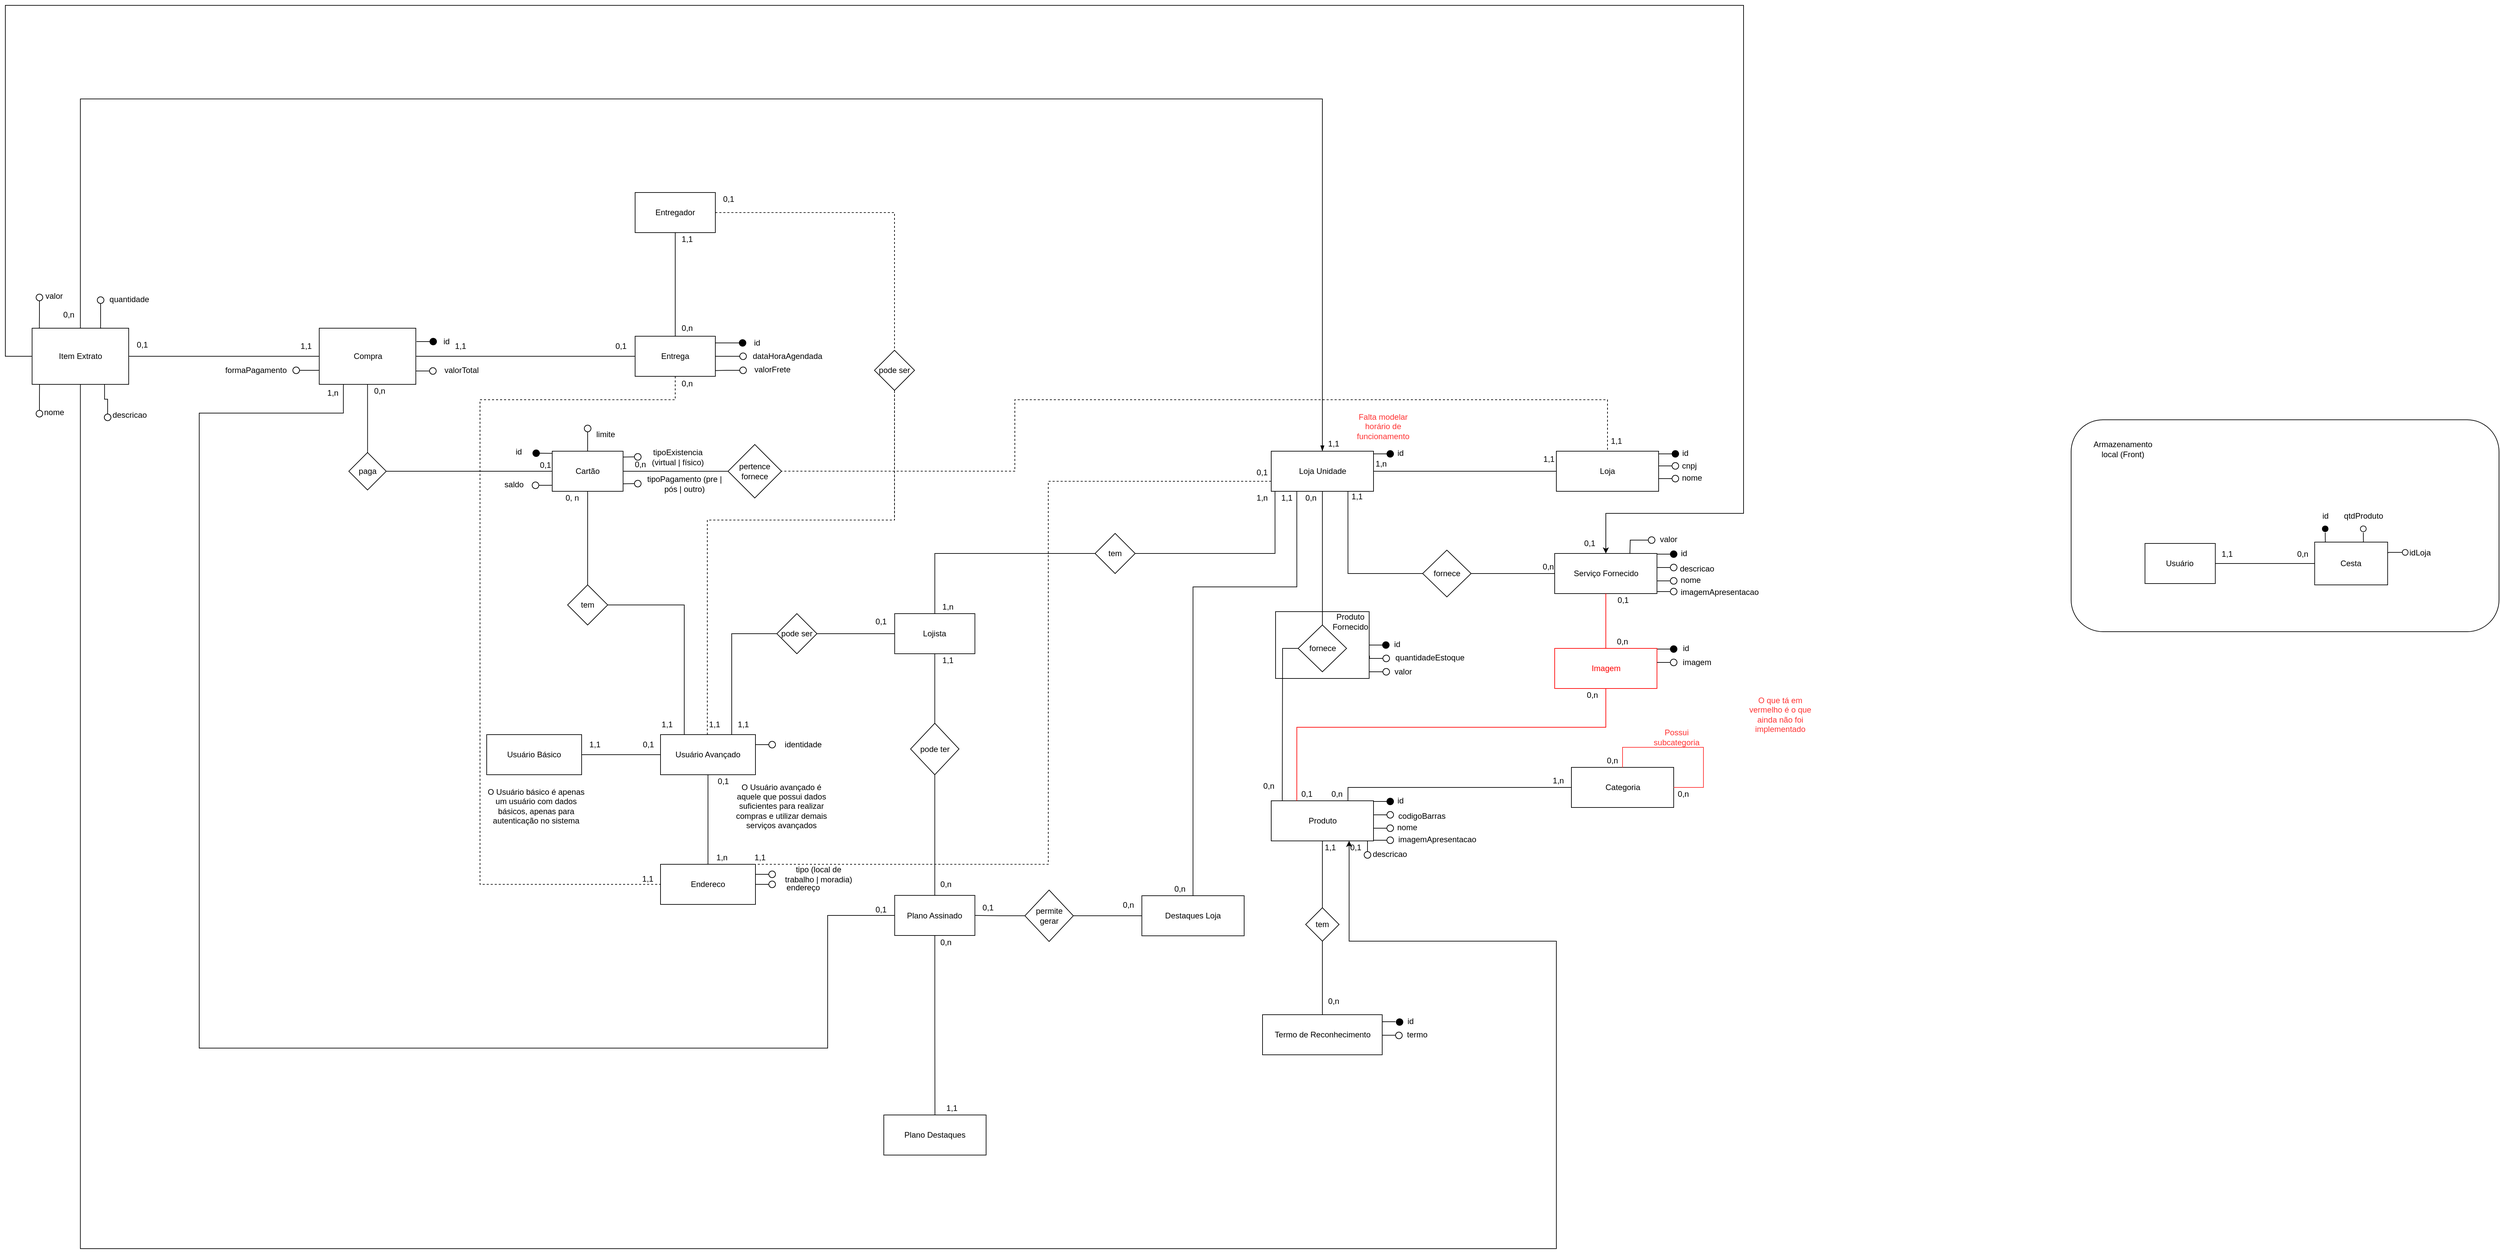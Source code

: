 <mxfile version="13.9.9" type="device"><diagram id="SBTyW4X2w2gwxIotwPCr" name="Página-1"><mxGraphModel dx="2105" dy="2082" grid="1" gridSize="10" guides="1" tooltips="1" connect="1" arrows="1" fold="1" page="1" pageScale="1" pageWidth="827" pageHeight="1169" math="0" shadow="0"><root><mxCell id="0"/><mxCell id="1" parent="0"/><mxCell id="H6ypi0iMfWydalV6ibzF-46" value="" style="rounded=0;whiteSpace=wrap;html=1;fillColor=none;" parent="1" vertex="1"><mxGeometry x="1130" y="147" width="140" height="100" as="geometry"/></mxCell><mxCell id="H6ypi0iMfWydalV6ibzF-1" value="Termo de Reconhecimento" style="rounded=0;whiteSpace=wrap;html=1;" parent="1" vertex="1"><mxGeometry x="1110.5" y="750" width="179" height="60" as="geometry"/></mxCell><mxCell id="H6ypi0iMfWydalV6ibzF-6" style="edgeStyle=orthogonalEdgeStyle;rounded=0;orthogonalLoop=1;jettySize=auto;html=1;entryX=0.5;entryY=1;entryDx=0;entryDy=0;endArrow=none;endFill=0;" parent="1" source="H6ypi0iMfWydalV6ibzF-3" target="dEeVX5QgrscQjNlZvyvI-8" edge="1"><mxGeometry relative="1" as="geometry"/></mxCell><mxCell id="H6ypi0iMfWydalV6ibzF-7" style="edgeStyle=orthogonalEdgeStyle;rounded=0;orthogonalLoop=1;jettySize=auto;html=1;endArrow=none;endFill=0;" parent="1" source="H6ypi0iMfWydalV6ibzF-3" target="H6ypi0iMfWydalV6ibzF-1" edge="1"><mxGeometry relative="1" as="geometry"/></mxCell><mxCell id="H6ypi0iMfWydalV6ibzF-3" value="tem" style="rhombus;whiteSpace=wrap;html=1;" parent="1" vertex="1"><mxGeometry x="1175" y="590" width="50" height="50" as="geometry"/></mxCell><mxCell id="H6ypi0iMfWydalV6ibzF-8" value="1,1" style="text;html=1;strokeColor=none;fillColor=none;align=center;verticalAlign=middle;whiteSpace=wrap;rounded=0;" parent="1" vertex="1"><mxGeometry x="1202.5" y="490" width="17.5" height="20" as="geometry"/></mxCell><mxCell id="H6ypi0iMfWydalV6ibzF-9" value="0,n" style="text;html=1;strokeColor=none;fillColor=none;align=center;verticalAlign=middle;whiteSpace=wrap;rounded=0;" parent="1" vertex="1"><mxGeometry x="1202.5" y="720" width="27.5" height="20" as="geometry"/></mxCell><mxCell id="H6ypi0iMfWydalV6ibzF-10" value="" style="ellipse;whiteSpace=wrap;html=1;aspect=fixed;" parent="1" vertex="1"><mxGeometry x="1309.5" y="776" width="10" height="10" as="geometry"/></mxCell><mxCell id="H6ypi0iMfWydalV6ibzF-11" value="termo" style="text;html=1;strokeColor=none;fillColor=none;align=center;verticalAlign=middle;whiteSpace=wrap;rounded=0;" parent="1" vertex="1"><mxGeometry x="1320.5" y="770" width="42" height="20" as="geometry"/></mxCell><mxCell id="H6ypi0iMfWydalV6ibzF-12" value="" style="ellipse;whiteSpace=wrap;html=1;aspect=fixed;fillColor=#000000;" parent="1" vertex="1"><mxGeometry x="1310.5" y="756" width="10" height="10" as="geometry"/></mxCell><mxCell id="H6ypi0iMfWydalV6ibzF-13" value="id" style="text;html=1;strokeColor=none;fillColor=none;align=center;verticalAlign=middle;whiteSpace=wrap;rounded=0;" parent="1" vertex="1"><mxGeometry x="1320.5" y="750" width="22" height="20" as="geometry"/></mxCell><mxCell id="H6ypi0iMfWydalV6ibzF-15" style="edgeStyle=orthogonalEdgeStyle;rounded=0;orthogonalLoop=1;jettySize=auto;html=1;entryX=1;entryY=1;entryDx=0;entryDy=0;endArrow=none;endFill=0;" parent="1" edge="1"><mxGeometry relative="1" as="geometry"><mxPoint x="1309.5" y="760.469" as="sourcePoint"/><mxPoint x="1289.5" y="760.41" as="targetPoint"/></mxGeometry></mxCell><mxCell id="H6ypi0iMfWydalV6ibzF-16" style="edgeStyle=orthogonalEdgeStyle;rounded=0;orthogonalLoop=1;jettySize=auto;html=1;entryX=1;entryY=1;entryDx=0;entryDy=0;endArrow=none;endFill=0;" parent="1" edge="1"><mxGeometry relative="1" as="geometry"><mxPoint x="1309.5" y="780.769" as="sourcePoint"/><mxPoint x="1289.5" y="780.71" as="targetPoint"/></mxGeometry></mxCell><mxCell id="H6ypi0iMfWydalV6ibzF-25" value="" style="group" parent="1" vertex="1" connectable="0"><mxGeometry x="1123.5" y="420" width="266" height="80" as="geometry"/></mxCell><mxCell id="dEeVX5QgrscQjNlZvyvI-8" value="Produto" style="rounded=0;whiteSpace=wrap;html=1;" parent="H6ypi0iMfWydalV6ibzF-25" vertex="1"><mxGeometry y="10" width="153" height="60" as="geometry"/></mxCell><mxCell id="dEeVX5QgrscQjNlZvyvI-46" value="" style="endArrow=none;html=1;exitX=1;exitY=0.25;exitDx=0;exitDy=0;entryX=1;entryY=0.5;entryDx=0;entryDy=0;" parent="H6ypi0iMfWydalV6ibzF-25" target="dEeVX5QgrscQjNlZvyvI-47" edge="1"><mxGeometry width="50" height="50" relative="1" as="geometry"><mxPoint x="153" y="31" as="sourcePoint"/><mxPoint x="263" y="44" as="targetPoint"/></mxGeometry></mxCell><mxCell id="dEeVX5QgrscQjNlZvyvI-47" value="" style="ellipse;whiteSpace=wrap;html=1;aspect=fixed;" parent="H6ypi0iMfWydalV6ibzF-25" vertex="1"><mxGeometry x="173" y="26" width="10" height="10" as="geometry"/></mxCell><mxCell id="dEeVX5QgrscQjNlZvyvI-48" value="codigoBarras" style="text;html=1;strokeColor=none;fillColor=none;align=center;verticalAlign=middle;whiteSpace=wrap;rounded=0;" parent="H6ypi0iMfWydalV6ibzF-25" vertex="1"><mxGeometry x="185" y="23" width="80" height="20" as="geometry"/></mxCell><mxCell id="dEeVX5QgrscQjNlZvyvI-54" value="" style="ellipse;whiteSpace=wrap;html=1;aspect=fixed;" parent="H6ypi0iMfWydalV6ibzF-25" vertex="1"><mxGeometry x="173" y="46" width="10" height="10" as="geometry"/></mxCell><mxCell id="dEeVX5QgrscQjNlZvyvI-55" value="nome" style="text;html=1;strokeColor=none;fillColor=none;align=center;verticalAlign=middle;whiteSpace=wrap;rounded=0;" parent="H6ypi0iMfWydalV6ibzF-25" vertex="1"><mxGeometry x="183" y="40" width="40" height="20" as="geometry"/></mxCell><mxCell id="dEeVX5QgrscQjNlZvyvI-56" value="" style="endArrow=none;html=1;entryX=0;entryY=0.5;entryDx=0;entryDy=0;" parent="H6ypi0iMfWydalV6ibzF-25" target="dEeVX5QgrscQjNlZvyvI-54" edge="1"><mxGeometry width="50" height="50" relative="1" as="geometry"><mxPoint x="153" y="51" as="sourcePoint"/><mxPoint x="193" y="41" as="targetPoint"/></mxGeometry></mxCell><mxCell id="H6ypi0iMfWydalV6ibzF-81" value="" style="group" parent="H6ypi0iMfWydalV6ibzF-25" vertex="1" connectable="0"><mxGeometry x="153" width="50" height="20" as="geometry"/></mxCell><mxCell id="dEeVX5QgrscQjNlZvyvI-63" value="" style="endArrow=none;html=1;exitX=1;exitY=0.25;exitDx=0;exitDy=0;entryX=1;entryY=0.5;entryDx=0;entryDy=0;" parent="H6ypi0iMfWydalV6ibzF-81" target="dEeVX5QgrscQjNlZvyvI-64" edge="1"><mxGeometry width="50" height="50" relative="1" as="geometry"><mxPoint y="11" as="sourcePoint"/><mxPoint x="110" y="24" as="targetPoint"/></mxGeometry></mxCell><mxCell id="dEeVX5QgrscQjNlZvyvI-64" value="" style="ellipse;whiteSpace=wrap;html=1;aspect=fixed;fillColor=#000000;" parent="H6ypi0iMfWydalV6ibzF-81" vertex="1"><mxGeometry x="20" y="6" width="10" height="10" as="geometry"/></mxCell><mxCell id="dEeVX5QgrscQjNlZvyvI-65" value="id" style="text;html=1;strokeColor=none;fillColor=none;align=center;verticalAlign=middle;whiteSpace=wrap;rounded=0;" parent="H6ypi0iMfWydalV6ibzF-81" vertex="1"><mxGeometry x="30" width="20" height="20" as="geometry"/></mxCell><mxCell id="H6ypi0iMfWydalV6ibzF-41" style="edgeStyle=orthogonalEdgeStyle;rounded=0;orthogonalLoop=1;jettySize=auto;html=1;entryX=0.5;entryY=1;entryDx=0;entryDy=0;endArrow=none;endFill=0;" parent="1" source="H6ypi0iMfWydalV6ibzF-43" target="H6ypi0iMfWydalV6ibzF-27" edge="1"><mxGeometry relative="1" as="geometry"><mxPoint x="1207.5" y="93" as="targetPoint"/></mxGeometry></mxCell><mxCell id="H6ypi0iMfWydalV6ibzF-42" style="edgeStyle=orthogonalEdgeStyle;rounded=0;orthogonalLoop=1;jettySize=auto;html=1;endArrow=none;endFill=0;" parent="1" source="H6ypi0iMfWydalV6ibzF-43" edge="1"><mxGeometry relative="1" as="geometry"><mxPoint x="1140" y="430" as="targetPoint"/></mxGeometry></mxCell><mxCell id="H6ypi0iMfWydalV6ibzF-43" value="fornece" style="rhombus;whiteSpace=wrap;html=1;" parent="1" vertex="1"><mxGeometry x="1163.75" y="167" width="72.5" height="70" as="geometry"/></mxCell><mxCell id="H6ypi0iMfWydalV6ibzF-49" value="Produto Fornecido" style="text;html=1;strokeColor=none;fillColor=none;align=center;verticalAlign=middle;whiteSpace=wrap;rounded=0;" parent="1" vertex="1"><mxGeometry x="1212.5" y="147" width="57.5" height="30" as="geometry"/></mxCell><mxCell id="H6ypi0iMfWydalV6ibzF-55" value="" style="group" parent="1" vertex="1" connectable="0"><mxGeometry x="1270.5" y="227" width="70" height="20" as="geometry"/></mxCell><mxCell id="H6ypi0iMfWydalV6ibzF-52" style="edgeStyle=orthogonalEdgeStyle;rounded=0;orthogonalLoop=1;jettySize=auto;html=1;entryX=1;entryY=1;entryDx=0;entryDy=0;endArrow=none;endFill=0;" parent="H6ypi0iMfWydalV6ibzF-55" source="H6ypi0iMfWydalV6ibzF-53" edge="1"><mxGeometry relative="1" as="geometry"><mxPoint y="10" as="targetPoint"/></mxGeometry></mxCell><mxCell id="H6ypi0iMfWydalV6ibzF-53" value="" style="ellipse;whiteSpace=wrap;html=1;aspect=fixed;" parent="H6ypi0iMfWydalV6ibzF-55" vertex="1"><mxGeometry x="20" y="5" width="10" height="10" as="geometry"/></mxCell><mxCell id="H6ypi0iMfWydalV6ibzF-54" value="valor" style="text;html=1;strokeColor=none;fillColor=none;align=center;verticalAlign=middle;whiteSpace=wrap;rounded=0;" parent="H6ypi0iMfWydalV6ibzF-55" vertex="1"><mxGeometry x="30" width="40" height="20" as="geometry"/></mxCell><mxCell id="H6ypi0iMfWydalV6ibzF-59" value="" style="group" parent="1" vertex="1" connectable="0"><mxGeometry x="1276.5" y="478" width="160" height="20" as="geometry"/></mxCell><mxCell id="H6ypi0iMfWydalV6ibzF-56" value="" style="ellipse;whiteSpace=wrap;html=1;aspect=fixed;" parent="H6ypi0iMfWydalV6ibzF-59" vertex="1"><mxGeometry x="20" y="6" width="10" height="10" as="geometry"/></mxCell><mxCell id="H6ypi0iMfWydalV6ibzF-57" value="imagemApresentacao" style="text;html=1;strokeColor=none;fillColor=none;align=center;verticalAlign=middle;whiteSpace=wrap;rounded=0;" parent="H6ypi0iMfWydalV6ibzF-59" vertex="1"><mxGeometry x="30" width="130" height="20" as="geometry"/></mxCell><mxCell id="H6ypi0iMfWydalV6ibzF-58" value="" style="endArrow=none;html=1;entryX=0;entryY=0.5;entryDx=0;entryDy=0;" parent="H6ypi0iMfWydalV6ibzF-59" target="H6ypi0iMfWydalV6ibzF-56" edge="1"><mxGeometry width="50" height="50" relative="1" as="geometry"><mxPoint y="11.0" as="sourcePoint"/><mxPoint x="-511" y="-299" as="targetPoint"/></mxGeometry></mxCell><mxCell id="H6ypi0iMfWydalV6ibzF-60" value="" style="group" parent="1" vertex="1" connectable="0"><mxGeometry x="1242.5" y="500" width="86" height="20" as="geometry"/></mxCell><mxCell id="H6ypi0iMfWydalV6ibzF-61" value="" style="ellipse;whiteSpace=wrap;html=1;aspect=fixed;rotation=90;" parent="H6ypi0iMfWydalV6ibzF-60" vertex="1"><mxGeometry x="20" y="6" width="10" height="10" as="geometry"/></mxCell><mxCell id="H6ypi0iMfWydalV6ibzF-62" value="descricao" style="text;html=1;strokeColor=none;fillColor=none;align=center;verticalAlign=middle;whiteSpace=wrap;rounded=0;" parent="H6ypi0iMfWydalV6ibzF-60" vertex="1"><mxGeometry x="30" width="56" height="20" as="geometry"/></mxCell><mxCell id="H6ypi0iMfWydalV6ibzF-63" value="" style="endArrow=none;html=1;entryX=0;entryY=0.5;entryDx=0;entryDy=0;" parent="1" target="H6ypi0iMfWydalV6ibzF-61" edge="1"><mxGeometry width="50" height="50" relative="1" as="geometry"><mxPoint x="1267.5" y="490" as="sourcePoint"/><mxPoint x="1262.5" y="511" as="targetPoint"/></mxGeometry></mxCell><mxCell id="Z-i37ZAoIdJ3y-wVjXmU-8" style="edgeStyle=orthogonalEdgeStyle;rounded=0;orthogonalLoop=1;jettySize=auto;html=1;entryX=1;entryY=0.5;entryDx=0;entryDy=0;endArrow=none;endFill=0;" parent="1" source="H6ypi0iMfWydalV6ibzF-75" target="Z-i37ZAoIdJ3y-wVjXmU-7" edge="1"><mxGeometry relative="1" as="geometry"/></mxCell><mxCell id="fFNWmtB9UYGhQ9htmKtA-8" style="edgeStyle=orthogonalEdgeStyle;rounded=0;orthogonalLoop=1;jettySize=auto;html=1;exitX=0;exitY=0.75;exitDx=0;exitDy=0;entryX=1;entryY=0;entryDx=0;entryDy=0;endArrow=none;endFill=0;dashed=1;" parent="1" source="H6ypi0iMfWydalV6ibzF-27" target="CvkybiwJQEpp1-nW4BAK-22" edge="1"><mxGeometry relative="1" as="geometry"><Array as="points"><mxPoint x="790" y="-48"/><mxPoint x="790" y="525"/></Array></mxGeometry></mxCell><mxCell id="fFNWmtB9UYGhQ9htmKtA-25" style="edgeStyle=orthogonalEdgeStyle;rounded=0;orthogonalLoop=1;jettySize=auto;html=1;endArrow=none;endFill=0;" parent="1" source="H6ypi0iMfWydalV6ibzF-27" target="fFNWmtB9UYGhQ9htmKtA-12" edge="1"><mxGeometry relative="1" as="geometry"/></mxCell><mxCell id="EVUotqsqf6EjDHHOHC_E-75" style="edgeStyle=orthogonalEdgeStyle;rounded=0;orthogonalLoop=1;jettySize=auto;html=1;exitX=0.75;exitY=1;exitDx=0;exitDy=0;entryX=0;entryY=0.5;entryDx=0;entryDy=0;endArrow=none;endFill=0;strokeColor=#000000;" parent="1" source="H6ypi0iMfWydalV6ibzF-27" target="EVUotqsqf6EjDHHOHC_E-74" edge="1"><mxGeometry relative="1" as="geometry"/></mxCell><mxCell id="H6ypi0iMfWydalV6ibzF-27" value="Loja Unidade" style="rounded=0;whiteSpace=wrap;html=1;" parent="1" vertex="1"><mxGeometry x="1123.5" y="-93" width="153" height="60" as="geometry"/></mxCell><mxCell id="H6ypi0iMfWydalV6ibzF-34" value="" style="endArrow=none;html=1;exitX=1;exitY=0.25;exitDx=0;exitDy=0;entryX=1;entryY=0.5;entryDx=0;entryDy=0;" parent="1" target="H6ypi0iMfWydalV6ibzF-35" edge="1"><mxGeometry width="50" height="50" relative="1" as="geometry"><mxPoint x="1276.5" y="-89" as="sourcePoint"/><mxPoint x="1386.5" y="-76" as="targetPoint"/></mxGeometry></mxCell><mxCell id="H6ypi0iMfWydalV6ibzF-35" value="" style="ellipse;whiteSpace=wrap;html=1;aspect=fixed;fillColor=#000000;" parent="1" vertex="1"><mxGeometry x="1296.5" y="-94" width="10" height="10" as="geometry"/></mxCell><mxCell id="H6ypi0iMfWydalV6ibzF-36" value="id" style="text;html=1;strokeColor=none;fillColor=none;align=center;verticalAlign=middle;whiteSpace=wrap;rounded=0;" parent="1" vertex="1"><mxGeometry x="1306.5" y="-100" width="20" height="20" as="geometry"/></mxCell><mxCell id="H6ypi0iMfWydalV6ibzF-48" value="0,n" style="text;html=1;strokeColor=none;fillColor=none;align=center;verticalAlign=middle;whiteSpace=wrap;rounded=0;" parent="1" vertex="1"><mxGeometry x="1162.5" y="-33" width="40" height="20" as="geometry"/></mxCell><mxCell id="H6ypi0iMfWydalV6ibzF-82" value="" style="group" parent="1" vertex="1" connectable="0"><mxGeometry x="1270.5" y="206" width="150" height="20" as="geometry"/></mxCell><mxCell id="H6ypi0iMfWydalV6ibzF-84" value="" style="ellipse;whiteSpace=wrap;html=1;aspect=fixed;fillColor=none;" parent="H6ypi0iMfWydalV6ibzF-82" vertex="1"><mxGeometry x="20" y="6" width="10" height="10" as="geometry"/></mxCell><mxCell id="H6ypi0iMfWydalV6ibzF-85" value="quantidadeEstoque" style="text;html=1;strokeColor=none;fillColor=none;align=center;verticalAlign=middle;whiteSpace=wrap;rounded=0;" parent="H6ypi0iMfWydalV6ibzF-82" vertex="1"><mxGeometry x="30" width="120" height="20" as="geometry"/></mxCell><mxCell id="Sr8tnuMNtF4EErCi8IH--3" style="edgeStyle=orthogonalEdgeStyle;rounded=0;orthogonalLoop=1;jettySize=auto;html=1;entryX=0.25;entryY=0;entryDx=0;entryDy=0;endArrow=none;endFill=0;" parent="1" source="H6ypi0iMfWydalV6ibzF-136" target="S4H7rCObLHPgpfrd1lnf-1" edge="1"><mxGeometry relative="1" as="geometry"/></mxCell><mxCell id="H6ypi0iMfWydalV6ibzF-136" value="tem" style="rhombus;whiteSpace=wrap;html=1;" parent="1" vertex="1"><mxGeometry x="71" y="107" width="60" height="60" as="geometry"/></mxCell><mxCell id="H6ypi0iMfWydalV6ibzF-139" style="edgeStyle=orthogonalEdgeStyle;rounded=0;orthogonalLoop=1;jettySize=auto;html=1;endArrow=none;endFill=0;entryX=0.5;entryY=0;entryDx=0;entryDy=0;exitX=0.5;exitY=1;exitDx=0;exitDy=0;" parent="1" source="H6ypi0iMfWydalV6ibzF-75" target="H6ypi0iMfWydalV6ibzF-136" edge="1"><mxGeometry relative="1" as="geometry"><mxPoint x="110" y="10" as="sourcePoint"/><mxPoint x="140" y="110" as="targetPoint"/></mxGeometry></mxCell><mxCell id="H6ypi0iMfWydalV6ibzF-142" style="edgeStyle=orthogonalEdgeStyle;rounded=0;orthogonalLoop=1;jettySize=auto;html=1;endArrow=none;endFill=0;exitX=0.978;exitY=0.499;exitDx=0;exitDy=0;exitPerimeter=0;entryX=0.5;entryY=0;entryDx=0;entryDy=0;dashed=1;" parent="1" source="H6ypi0iMfWydalV6ibzF-140" target="fFNWmtB9UYGhQ9htmKtA-12" edge="1"><mxGeometry relative="1" as="geometry"><mxPoint x="390.956" y="-53.04" as="sourcePoint"/><mxPoint x="551" y="-53" as="targetPoint"/><Array as="points"><mxPoint x="740" y="-63"/><mxPoint x="740" y="-170"/><mxPoint x="1626" y="-170"/></Array></mxGeometry></mxCell><mxCell id="H6ypi0iMfWydalV6ibzF-140" value="pertence fornece" style="rhombus;whiteSpace=wrap;html=1;" parent="1" vertex="1"><mxGeometry x="311" y="-103" width="80" height="80" as="geometry"/></mxCell><mxCell id="H6ypi0iMfWydalV6ibzF-141" style="edgeStyle=orthogonalEdgeStyle;rounded=0;orthogonalLoop=1;jettySize=auto;html=1;endArrow=none;endFill=0;entryX=0;entryY=0.5;entryDx=0;entryDy=0;exitX=1;exitY=0.5;exitDx=0;exitDy=0;" parent="1" source="H6ypi0iMfWydalV6ibzF-75" target="H6ypi0iMfWydalV6ibzF-140" edge="1"><mxGeometry relative="1" as="geometry"><mxPoint x="140" y="-23" as="sourcePoint"/><mxPoint x="140" y="40" as="targetPoint"/></mxGeometry></mxCell><mxCell id="H6ypi0iMfWydalV6ibzF-144" value="1,1" style="text;html=1;strokeColor=none;fillColor=none;align=center;verticalAlign=middle;whiteSpace=wrap;rounded=0;" parent="1" vertex="1"><mxGeometry x="1620" y="-118" width="40" height="20" as="geometry"/></mxCell><mxCell id="CvkybiwJQEpp1-nW4BAK-2" style="edgeStyle=orthogonalEdgeStyle;rounded=0;orthogonalLoop=1;jettySize=auto;html=1;endArrow=none;endFill=0;" parent="1" source="Z-i37ZAoIdJ3y-wVjXmU-7" target="v_jYBmH6dBKQt2jwV6sb-44" edge="1"><mxGeometry relative="1" as="geometry"/></mxCell><mxCell id="Z-i37ZAoIdJ3y-wVjXmU-7" value="paga" style="rhombus;whiteSpace=wrap;html=1;" parent="1" vertex="1"><mxGeometry x="-256.25" y="-91" width="56" height="56" as="geometry"/></mxCell><mxCell id="3oZ5T9PlSR5ecfQqcznI-25" value="" style="group" parent="1" vertex="1" connectable="0"><mxGeometry x="-29" y="-102" width="350" height="89" as="geometry"/></mxCell><mxCell id="H6ypi0iMfWydalV6ibzF-75" value="Cartão" style="rounded=0;whiteSpace=wrap;html=1;" parent="3oZ5T9PlSR5ecfQqcznI-25" vertex="1"><mxGeometry x="77" y="9" width="106" height="60" as="geometry"/></mxCell><mxCell id="H6ypi0iMfWydalV6ibzF-118" value="" style="endArrow=none;html=1;exitX=0;exitY=0.25;exitDx=0;exitDy=0;entryX=1;entryY=0.5;entryDx=0;entryDy=0;" parent="3oZ5T9PlSR5ecfQqcznI-25" target="H6ypi0iMfWydalV6ibzF-119" edge="1"><mxGeometry width="50" height="50" relative="1" as="geometry"><mxPoint x="77" y="60" as="sourcePoint"/><mxPoint x="57" y="60" as="targetPoint"/></mxGeometry></mxCell><mxCell id="H6ypi0iMfWydalV6ibzF-119" value="" style="ellipse;whiteSpace=wrap;html=1;aspect=fixed;" parent="3oZ5T9PlSR5ecfQqcznI-25" vertex="1"><mxGeometry x="47" y="55" width="10" height="10" as="geometry"/></mxCell><mxCell id="H6ypi0iMfWydalV6ibzF-120" value="saldo" style="text;html=1;strokeColor=none;fillColor=none;align=center;verticalAlign=middle;whiteSpace=wrap;rounded=0;" parent="3oZ5T9PlSR5ecfQqcznI-25" vertex="1"><mxGeometry x="-7" y="40" width="54" height="37" as="geometry"/></mxCell><mxCell id="H6ypi0iMfWydalV6ibzF-123" value="0, n" style="text;html=1;strokeColor=none;fillColor=none;align=center;verticalAlign=middle;whiteSpace=wrap;rounded=0;" parent="3oZ5T9PlSR5ecfQqcznI-25" vertex="1"><mxGeometry x="87" y="69" width="40" height="20" as="geometry"/></mxCell><mxCell id="H6ypi0iMfWydalV6ibzF-143" value="0,n" style="text;html=1;strokeColor=none;fillColor=none;align=center;verticalAlign=middle;whiteSpace=wrap;rounded=0;" parent="3oZ5T9PlSR5ecfQqcznI-25" vertex="1"><mxGeometry x="189" y="19" width="40" height="20" as="geometry"/></mxCell><mxCell id="H6ypi0iMfWydalV6ibzF-145" value="" style="endArrow=none;html=1;exitX=-0.007;exitY=0.12;exitDx=0;exitDy=0;entryX=1;entryY=0.5;entryDx=0;entryDy=0;exitPerimeter=0;" parent="3oZ5T9PlSR5ecfQqcznI-25" target="H6ypi0iMfWydalV6ibzF-146" edge="1"><mxGeometry width="50" height="50" relative="1" as="geometry"><mxPoint x="77.16" y="12.2" as="sourcePoint"/><mxPoint x="138.0" y="11" as="targetPoint"/></mxGeometry></mxCell><mxCell id="H6ypi0iMfWydalV6ibzF-146" value="" style="ellipse;whiteSpace=wrap;html=1;aspect=fixed;fillColor=#000000;" parent="3oZ5T9PlSR5ecfQqcznI-25" vertex="1"><mxGeometry x="48" y="7" width="10" height="10" as="geometry"/></mxCell><mxCell id="H6ypi0iMfWydalV6ibzF-147" value="id" style="text;html=1;strokeColor=none;fillColor=none;align=center;verticalAlign=middle;whiteSpace=wrap;rounded=0;" parent="3oZ5T9PlSR5ecfQqcznI-25" vertex="1"><mxGeometry x="17" width="20" height="20" as="geometry"/></mxCell><mxCell id="Z-i37ZAoIdJ3y-wVjXmU-15" value="0,1" style="text;html=1;strokeColor=none;fillColor=none;align=center;verticalAlign=middle;whiteSpace=wrap;rounded=0;" parent="3oZ5T9PlSR5ecfQqcznI-25" vertex="1"><mxGeometry x="47" y="20" width="40" height="20" as="geometry"/></mxCell><mxCell id="3oZ5T9PlSR5ecfQqcznI-34" value="" style="endArrow=none;html=1;exitX=1;exitY=0.813;exitDx=0;exitDy=0;entryX=1;entryY=0.5;entryDx=0;entryDy=0;exitPerimeter=0;" parent="3oZ5T9PlSR5ecfQqcznI-25" source="H6ypi0iMfWydalV6ibzF-75" target="3oZ5T9PlSR5ecfQqcznI-35" edge="1"><mxGeometry width="50" height="50" relative="1" as="geometry"><mxPoint x="284" y="59" as="sourcePoint"/><mxPoint x="264" y="151" as="targetPoint"/></mxGeometry></mxCell><mxCell id="3oZ5T9PlSR5ecfQqcznI-35" value="" style="ellipse;whiteSpace=wrap;html=1;aspect=fixed;rotation=-180;" parent="3oZ5T9PlSR5ecfQqcznI-25" vertex="1"><mxGeometry x="200" y="52.5" width="10" height="10" as="geometry"/></mxCell><mxCell id="3oZ5T9PlSR5ecfQqcznI-36" value="tipoPagamento (pre | pós | outro)" style="text;html=1;strokeColor=none;fillColor=none;align=center;verticalAlign=middle;whiteSpace=wrap;rounded=0;" parent="3oZ5T9PlSR5ecfQqcznI-25" vertex="1"><mxGeometry x="210" y="47" width="130" height="21" as="geometry"/></mxCell><mxCell id="3oZ5T9PlSR5ecfQqcznI-68" value="" style="endArrow=none;html=1;exitX=1;exitY=0.813;exitDx=0;exitDy=0;entryX=1;entryY=0.5;entryDx=0;entryDy=0;exitPerimeter=0;" parent="3oZ5T9PlSR5ecfQqcznI-25" target="3oZ5T9PlSR5ecfQqcznI-69" edge="1"><mxGeometry width="50" height="50" relative="1" as="geometry"><mxPoint x="183" y="17.78" as="sourcePoint"/><mxPoint x="264" y="203" as="targetPoint"/></mxGeometry></mxCell><mxCell id="3oZ5T9PlSR5ecfQqcznI-69" value="" style="ellipse;whiteSpace=wrap;html=1;aspect=fixed;rotation=-180;" parent="3oZ5T9PlSR5ecfQqcznI-25" vertex="1"><mxGeometry x="200" y="12.5" width="10" height="10" as="geometry"/></mxCell><mxCell id="3oZ5T9PlSR5ecfQqcznI-70" value="tipoExistencia (virtual | físico)" style="text;html=1;strokeColor=none;fillColor=none;align=center;verticalAlign=middle;whiteSpace=wrap;rounded=0;" parent="3oZ5T9PlSR5ecfQqcznI-25" vertex="1"><mxGeometry x="210" y="7" width="110" height="21" as="geometry"/></mxCell><mxCell id="3oZ5T9PlSR5ecfQqcznI-52" style="edgeStyle=orthogonalEdgeStyle;rounded=0;orthogonalLoop=1;jettySize=auto;html=1;entryX=1;entryY=0.5;entryDx=0;entryDy=0;endArrow=none;endFill=0;" parent="1" source="3oZ5T9PlSR5ecfQqcznI-49" target="H6ypi0iMfWydalV6ibzF-46" edge="1"><mxGeometry relative="1" as="geometry"/></mxCell><mxCell id="3oZ5T9PlSR5ecfQqcznI-49" value="" style="ellipse;whiteSpace=wrap;html=1;aspect=fixed;fillColor=#000000;" parent="1" vertex="1"><mxGeometry x="1290" y="192" width="10" height="10" as="geometry"/></mxCell><mxCell id="3oZ5T9PlSR5ecfQqcznI-50" value="id" style="text;html=1;strokeColor=none;fillColor=none;align=center;verticalAlign=middle;whiteSpace=wrap;rounded=0;" parent="1" vertex="1"><mxGeometry x="1301.5" y="186" width="20" height="20" as="geometry"/></mxCell><mxCell id="3oZ5T9PlSR5ecfQqcznI-58" style="edgeStyle=orthogonalEdgeStyle;rounded=0;orthogonalLoop=1;jettySize=auto;html=1;endArrow=none;endFill=0;" parent="1" source="H6ypi0iMfWydalV6ibzF-84" edge="1"><mxGeometry relative="1" as="geometry"><mxPoint x="1270.5" y="213" as="targetPoint"/><Array as="points"><mxPoint x="1270.5" y="217"/><mxPoint x="1270.5" y="213"/></Array></mxGeometry></mxCell><mxCell id="3oZ5T9PlSR5ecfQqcznI-73" style="edgeStyle=orthogonalEdgeStyle;rounded=0;orthogonalLoop=1;jettySize=auto;html=1;entryX=0.5;entryY=0;entryDx=0;entryDy=0;endArrow=none;endFill=0;" parent="1" source="3oZ5T9PlSR5ecfQqcznI-71" target="H6ypi0iMfWydalV6ibzF-75" edge="1"><mxGeometry relative="1" as="geometry"/></mxCell><mxCell id="3oZ5T9PlSR5ecfQqcznI-71" value="" style="ellipse;whiteSpace=wrap;html=1;aspect=fixed;" parent="1" vertex="1"><mxGeometry x="96" y="-132" width="10" height="10" as="geometry"/></mxCell><mxCell id="3oZ5T9PlSR5ecfQqcznI-72" value="limite" style="text;html=1;strokeColor=none;fillColor=none;align=center;verticalAlign=middle;whiteSpace=wrap;rounded=0;" parent="1" vertex="1"><mxGeometry x="101" y="-137" width="54" height="37" as="geometry"/></mxCell><mxCell id="CvkybiwJQEpp1-nW4BAK-5" value="" style="group" parent="1" vertex="1" connectable="0"><mxGeometry x="2320" y="-140" width="640" height="317" as="geometry"/></mxCell><mxCell id="3oZ5T9PlSR5ecfQqcznI-44" value="" style="rounded=1;whiteSpace=wrap;html=1;fillColor=none;" parent="CvkybiwJQEpp1-nW4BAK-5" vertex="1"><mxGeometry width="640" height="317" as="geometry"/></mxCell><mxCell id="3oZ5T9PlSR5ecfQqcznI-9" value="Usuário" style="rounded=0;whiteSpace=wrap;html=1;" parent="CvkybiwJQEpp1-nW4BAK-5" vertex="1"><mxGeometry x="110.466" y="185" width="105.205" height="60" as="geometry"/></mxCell><mxCell id="3oZ5T9PlSR5ecfQqcznI-10" value="1,1" style="text;html=1;strokeColor=none;fillColor=none;align=center;verticalAlign=middle;whiteSpace=wrap;rounded=0;" parent="CvkybiwJQEpp1-nW4BAK-5" vertex="1"><mxGeometry x="215.671" y="191" width="35.068" height="20" as="geometry"/></mxCell><mxCell id="3oZ5T9PlSR5ecfQqcznI-11" value="" style="group" parent="CvkybiwJQEpp1-nW4BAK-5" vertex="1" connectable="0"><mxGeometry x="364.274" y="111" width="113.973" height="144" as="geometry"/></mxCell><mxCell id="3oZ5T9PlSR5ecfQqcznI-12" value="Cesta" style="rounded=0;whiteSpace=wrap;html=1;fillColor=none;" parent="3oZ5T9PlSR5ecfQqcznI-11" vertex="1"><mxGeometry y="72" width="109.151" height="64" as="geometry"/></mxCell><mxCell id="3oZ5T9PlSR5ecfQqcznI-13" value="" style="ellipse;whiteSpace=wrap;html=1;aspect=fixed;" parent="3oZ5T9PlSR5ecfQqcznI-11" vertex="1"><mxGeometry x="68.384" y="47.73" width="8.767" height="8.767" as="geometry"/></mxCell><mxCell id="3oZ5T9PlSR5ecfQqcznI-14" value="qtdProduto" style="text;html=1;strokeColor=none;fillColor=none;align=center;verticalAlign=middle;whiteSpace=wrap;rounded=0;" parent="3oZ5T9PlSR5ecfQqcznI-11" vertex="1"><mxGeometry x="44.274" y="17.73" width="56.986" height="30" as="geometry"/></mxCell><mxCell id="3oZ5T9PlSR5ecfQqcznI-15" style="edgeStyle=orthogonalEdgeStyle;rounded=0;orthogonalLoop=1;jettySize=auto;html=1;endArrow=none;endFill=0;entryX=0.26;entryY=0.003;entryDx=0;entryDy=0;entryPerimeter=0;" parent="3oZ5T9PlSR5ecfQqcznI-11" edge="1"><mxGeometry relative="1" as="geometry"><mxPoint x="72.767" y="57.73" as="sourcePoint"/><mxPoint x="72.916" y="72.0" as="targetPoint"/></mxGeometry></mxCell><mxCell id="3oZ5T9PlSR5ecfQqcznI-30" value="id" style="text;html=1;strokeColor=none;fillColor=none;align=center;verticalAlign=middle;whiteSpace=wrap;rounded=0;" parent="3oZ5T9PlSR5ecfQqcznI-11" vertex="1"><mxGeometry x="-12.712" y="17.73" width="56.986" height="30" as="geometry"/></mxCell><mxCell id="3oZ5T9PlSR5ecfQqcznI-32" value="" style="ellipse;whiteSpace=wrap;html=1;aspect=fixed;fillColor=#000000;" parent="3oZ5T9PlSR5ecfQqcznI-11" vertex="1"><mxGeometry x="11.397" y="47.73" width="8.767" height="8.767" as="geometry"/></mxCell><mxCell id="3oZ5T9PlSR5ecfQqcznI-33" style="edgeStyle=orthogonalEdgeStyle;rounded=0;orthogonalLoop=1;jettySize=auto;html=1;endArrow=none;endFill=0;entryX=0.26;entryY=0.003;entryDx=0;entryDy=0;entryPerimeter=0;" parent="3oZ5T9PlSR5ecfQqcznI-11" edge="1"><mxGeometry relative="1" as="geometry"><mxPoint x="15.781" y="57.73" as="sourcePoint"/><mxPoint x="15.93" y="72" as="targetPoint"/></mxGeometry></mxCell><mxCell id="3oZ5T9PlSR5ecfQqcznI-16" style="edgeStyle=orthogonalEdgeStyle;rounded=0;orthogonalLoop=1;jettySize=auto;html=1;exitX=0;exitY=0.5;exitDx=0;exitDy=0;endArrow=none;endFill=0;" parent="CvkybiwJQEpp1-nW4BAK-5" source="3oZ5T9PlSR5ecfQqcznI-12" target="3oZ5T9PlSR5ecfQqcznI-9" edge="1"><mxGeometry relative="1" as="geometry"/></mxCell><mxCell id="3oZ5T9PlSR5ecfQqcznI-17" value="0,n" style="text;html=1;strokeColor=none;fillColor=none;align=center;verticalAlign=middle;whiteSpace=wrap;rounded=0;" parent="CvkybiwJQEpp1-nW4BAK-5" vertex="1"><mxGeometry x="329.205" y="191" width="35.068" height="20" as="geometry"/></mxCell><mxCell id="3oZ5T9PlSR5ecfQqcznI-40" style="edgeStyle=orthogonalEdgeStyle;rounded=0;orthogonalLoop=1;jettySize=auto;html=1;entryX=1;entryY=0.25;entryDx=0;entryDy=0;endArrow=none;endFill=0;" parent="CvkybiwJQEpp1-nW4BAK-5" source="3oZ5T9PlSR5ecfQqcznI-37" target="3oZ5T9PlSR5ecfQqcznI-12" edge="1"><mxGeometry relative="1" as="geometry"/></mxCell><mxCell id="3oZ5T9PlSR5ecfQqcznI-37" value="" style="ellipse;whiteSpace=wrap;html=1;aspect=fixed;" parent="CvkybiwJQEpp1-nW4BAK-5" vertex="1"><mxGeometry x="495.342" y="194" width="8.767" height="8.767" as="geometry"/></mxCell><mxCell id="3oZ5T9PlSR5ecfQqcznI-41" value="idLoja" style="text;html=1;strokeColor=none;fillColor=none;align=center;verticalAlign=middle;whiteSpace=wrap;rounded=0;" parent="CvkybiwJQEpp1-nW4BAK-5" vertex="1"><mxGeometry x="504.11" y="189" width="35.945" height="20" as="geometry"/></mxCell><mxCell id="3oZ5T9PlSR5ecfQqcznI-45" value="Armazenamento local (Front)" style="text;html=1;strokeColor=none;fillColor=none;align=center;verticalAlign=middle;whiteSpace=wrap;rounded=0;" parent="CvkybiwJQEpp1-nW4BAK-5" vertex="1"><mxGeometry x="60.002" y="34" width="35.068" height="20" as="geometry"/></mxCell><mxCell id="Z-i37ZAoIdJ3y-wVjXmU-14" value="0,n" style="text;html=1;strokeColor=none;fillColor=none;align=center;verticalAlign=middle;whiteSpace=wrap;rounded=0;" parent="1" vertex="1"><mxGeometry x="-230" y="-193" width="40" height="20" as="geometry"/></mxCell><mxCell id="v_jYBmH6dBKQt2jwV6sb-19" value="valorFrete" style="text;html=1;strokeColor=none;fillColor=none;align=center;verticalAlign=middle;whiteSpace=wrap;rounded=0;" parent="1" vertex="1"><mxGeometry x="343" y="-225" width="69" height="20" as="geometry"/></mxCell><mxCell id="v_jYBmH6dBKQt2jwV6sb-31" value="dataHoraAgendada" style="text;html=1;strokeColor=none;fillColor=none;align=center;verticalAlign=middle;whiteSpace=wrap;rounded=0;" parent="1" vertex="1"><mxGeometry x="349.74" y="-245" width="100" height="20" as="geometry"/></mxCell><mxCell id="v_jYBmH6dBKQt2jwV6sb-35" value="id" style="text;html=1;strokeColor=none;fillColor=none;align=center;verticalAlign=middle;whiteSpace=wrap;rounded=0;" parent="1" vertex="1"><mxGeometry x="347.74" y="-265" width="13.02" height="20" as="geometry"/></mxCell><mxCell id="Z-i37ZAoIdJ3y-wVjXmU-1" value="" style="group" parent="1" vertex="1" connectable="0"><mxGeometry x="-300.5" y="-277" width="144.5" height="84" as="geometry"/></mxCell><mxCell id="v_jYBmH6dBKQt2jwV6sb-44" value="Compra" style="rounded=0;whiteSpace=wrap;html=1;fillColor=none;" parent="Z-i37ZAoIdJ3y-wVjXmU-1" vertex="1"><mxGeometry width="144.5" height="84" as="geometry"/></mxCell><mxCell id="v_jYBmH6dBKQt2jwV6sb-39" style="edgeStyle=orthogonalEdgeStyle;rounded=0;orthogonalLoop=1;jettySize=auto;html=1;entryX=1;entryY=1;entryDx=0;entryDy=0;endArrow=none;endFill=0;" parent="1" edge="1"><mxGeometry x="-95" y="496" as="geometry"><mxPoint x="-155" y="-257" as="targetPoint"/><mxPoint x="-135" y="-257" as="sourcePoint"/></mxGeometry></mxCell><mxCell id="v_jYBmH6dBKQt2jwV6sb-40" value="" style="ellipse;whiteSpace=wrap;html=1;aspect=fixed;fillColor=#000000;" parent="1" vertex="1"><mxGeometry x="-135" y="-262" width="10" height="10" as="geometry"/></mxCell><mxCell id="v_jYBmH6dBKQt2jwV6sb-41" value="id" style="text;html=1;strokeColor=none;fillColor=none;align=center;verticalAlign=middle;whiteSpace=wrap;rounded=0;" parent="1" vertex="1"><mxGeometry x="-120" y="-267" width="20" height="20" as="geometry"/></mxCell><mxCell id="S4H7rCObLHPgpfrd1lnf-26" style="edgeStyle=orthogonalEdgeStyle;rounded=0;orthogonalLoop=1;jettySize=auto;html=1;endArrow=none;endFill=0;" parent="1" source="v_jYBmH6dBKQt2jwV6sb-44" target="v_jYBmH6dBKQt2jwV6sb-9" edge="1"><mxGeometry x="-15" y="498" as="geometry"/></mxCell><mxCell id="3oZ5T9PlSR5ecfQqcznI-76" style="edgeStyle=orthogonalEdgeStyle;rounded=0;orthogonalLoop=1;jettySize=auto;html=1;entryX=0;entryY=0.75;entryDx=0;entryDy=0;endArrow=none;endFill=0;" parent="1" source="3oZ5T9PlSR5ecfQqcznI-74" target="v_jYBmH6dBKQt2jwV6sb-44" edge="1"><mxGeometry x="-95" y="496" as="geometry"/></mxCell><mxCell id="3oZ5T9PlSR5ecfQqcznI-74" value="" style="ellipse;whiteSpace=wrap;html=1;aspect=fixed;" parent="1" vertex="1"><mxGeometry x="-340" y="-219" width="10" height="10" as="geometry"/></mxCell><mxCell id="3oZ5T9PlSR5ecfQqcznI-75" value="formaPagamento" style="text;html=1;strokeColor=none;fillColor=none;align=center;verticalAlign=middle;whiteSpace=wrap;rounded=0;" parent="1" vertex="1"><mxGeometry x="-440" y="-224" width="90" height="20" as="geometry"/></mxCell><mxCell id="v_jYBmH6dBKQt2jwV6sb-9" value="Entrega" style="rounded=0;whiteSpace=wrap;html=1;" parent="1" vertex="1"><mxGeometry x="172" y="-265" width="120" height="60" as="geometry"/></mxCell><mxCell id="CvkybiwJQEpp1-nW4BAK-14" style="edgeStyle=orthogonalEdgeStyle;rounded=0;orthogonalLoop=1;jettySize=auto;html=1;entryX=0.999;entryY=0.857;entryDx=0;entryDy=0;entryPerimeter=0;endArrow=none;endFill=0;" parent="1" source="v_jYBmH6dBKQt2jwV6sb-18" target="v_jYBmH6dBKQt2jwV6sb-9" edge="1"><mxGeometry x="22" y="-269" as="geometry"/></mxCell><mxCell id="v_jYBmH6dBKQt2jwV6sb-18" value="" style="ellipse;whiteSpace=wrap;html=1;aspect=fixed;" parent="1" vertex="1"><mxGeometry x="328.5" y="-219" width="10" height="10" as="geometry"/></mxCell><mxCell id="CvkybiwJQEpp1-nW4BAK-13" style="edgeStyle=orthogonalEdgeStyle;rounded=0;orthogonalLoop=1;jettySize=auto;html=1;entryX=1;entryY=0.5;entryDx=0;entryDy=0;endArrow=none;endFill=0;" parent="1" source="v_jYBmH6dBKQt2jwV6sb-33" target="v_jYBmH6dBKQt2jwV6sb-9" edge="1"><mxGeometry x="22" y="-269" as="geometry"/></mxCell><mxCell id="v_jYBmH6dBKQt2jwV6sb-33" value="" style="ellipse;whiteSpace=wrap;html=1;aspect=fixed;" parent="1" vertex="1"><mxGeometry x="328.5" y="-240" width="10" height="10" as="geometry"/></mxCell><mxCell id="CvkybiwJQEpp1-nW4BAK-15" style="edgeStyle=orthogonalEdgeStyle;rounded=0;orthogonalLoop=1;jettySize=auto;html=1;entryX=1;entryY=0.167;entryDx=0;entryDy=0;entryPerimeter=0;endArrow=none;endFill=0;" parent="1" source="v_jYBmH6dBKQt2jwV6sb-37" target="v_jYBmH6dBKQt2jwV6sb-9" edge="1"><mxGeometry x="22" y="-269" as="geometry"/></mxCell><mxCell id="v_jYBmH6dBKQt2jwV6sb-37" value="" style="ellipse;whiteSpace=wrap;html=1;aspect=fixed;fillColor=#000000;" parent="1" vertex="1"><mxGeometry x="327.76" y="-260" width="10" height="10" as="geometry"/></mxCell><mxCell id="S4H7rCObLHPgpfrd1lnf-27" value="0,1" style="text;html=1;strokeColor=none;fillColor=none;align=center;verticalAlign=middle;whiteSpace=wrap;rounded=0;" parent="1" vertex="1"><mxGeometry x="131" y="-260" width="40" height="20" as="geometry"/></mxCell><mxCell id="CvkybiwJQEpp1-nW4BAK-18" value="1,1" style="text;html=1;strokeColor=none;fillColor=none;align=center;verticalAlign=middle;whiteSpace=wrap;rounded=0;" parent="1" vertex="1"><mxGeometry x="-109" y="-260" width="40" height="20" as="geometry"/></mxCell><mxCell id="CvkybiwJQEpp1-nW4BAK-38" value="Categoria" style="rounded=0;whiteSpace=wrap;html=1;" parent="1" vertex="1"><mxGeometry x="1572.5" y="380" width="153" height="60" as="geometry"/></mxCell><mxCell id="CvkybiwJQEpp1-nW4BAK-39" style="edgeStyle=orthogonalEdgeStyle;rounded=0;orthogonalLoop=1;jettySize=auto;html=1;exitX=0.75;exitY=0;exitDx=0;exitDy=0;entryX=0;entryY=0.5;entryDx=0;entryDy=0;endArrow=none;endFill=0;" parent="1" source="dEeVX5QgrscQjNlZvyvI-8" target="CvkybiwJQEpp1-nW4BAK-38" edge="1"><mxGeometry relative="1" as="geometry"/></mxCell><mxCell id="H6ypi0iMfWydalV6ibzF-47" value="0,n" style="text;html=1;strokeColor=none;fillColor=none;align=center;verticalAlign=middle;whiteSpace=wrap;rounded=0;" parent="1" vertex="1"><mxGeometry x="1100" y="398" width="40" height="20" as="geometry"/></mxCell><mxCell id="CvkybiwJQEpp1-nW4BAK-40" value="0,n" style="text;html=1;strokeColor=none;fillColor=none;align=center;verticalAlign=middle;whiteSpace=wrap;rounded=0;" parent="1" vertex="1"><mxGeometry x="1202.5" y="410" width="37.5" height="20" as="geometry"/></mxCell><mxCell id="CvkybiwJQEpp1-nW4BAK-41" value="1,n" style="text;html=1;strokeColor=none;fillColor=none;align=center;verticalAlign=middle;whiteSpace=wrap;rounded=0;" parent="1" vertex="1"><mxGeometry x="1532.5" y="390" width="40" height="20" as="geometry"/></mxCell><mxCell id="8e8S5tTWwUgmJ3_Zl-2B-31" style="edgeStyle=orthogonalEdgeStyle;rounded=0;orthogonalLoop=1;jettySize=auto;html=1;exitX=0;exitY=0.5;exitDx=0;exitDy=0;entryX=0.25;entryY=1;entryDx=0;entryDy=0;endArrow=none;endFill=0;" parent="1" source="fFNWmtB9UYGhQ9htmKtA-1" target="v_jYBmH6dBKQt2jwV6sb-44" edge="1"><mxGeometry relative="1" as="geometry"><Array as="points"><mxPoint x="560" y="602"/><mxPoint x="460" y="602"/><mxPoint x="460" y="800"/><mxPoint x="-480" y="800"/><mxPoint x="-480" y="-150"/><mxPoint x="-264" y="-150"/></Array><mxPoint x="547.63" y="601.995" as="sourcePoint"/></mxGeometry></mxCell><mxCell id="8e8S5tTWwUgmJ3_Zl-2B-40" style="edgeStyle=orthogonalEdgeStyle;rounded=0;orthogonalLoop=1;jettySize=auto;html=1;endArrow=none;endFill=0;strokeColor=#000000;entryX=0.5;entryY=0;entryDx=0;entryDy=0;" parent="1" source="8e8S5tTWwUgmJ3_Zl-2B-6" target="fFNWmtB9UYGhQ9htmKtA-1" edge="1"><mxGeometry relative="1" as="geometry"><mxPoint x="620.255" y="529.37" as="targetPoint"/></mxGeometry></mxCell><mxCell id="8e8S5tTWwUgmJ3_Zl-2B-6" value="pode ter" style="rhombus;whiteSpace=wrap;html=1;" parent="1" vertex="1"><mxGeometry x="584" y="314" width="72.5" height="77" as="geometry"/></mxCell><mxCell id="v_jYBmH6dBKQt2jwV6sb-14" value="valorTotal" style="text;html=1;strokeColor=none;fillColor=none;align=center;verticalAlign=middle;whiteSpace=wrap;rounded=0;" parent="1" vertex="1"><mxGeometry x="-125" y="-224" width="75" height="20" as="geometry"/></mxCell><mxCell id="Z-i37ZAoIdJ3y-wVjXmU-2" value="" style="group" parent="1" vertex="1" connectable="0"><mxGeometry x="-155.5" y="-218" width="30" height="10" as="geometry"/></mxCell><mxCell id="v_jYBmH6dBKQt2jwV6sb-12" style="edgeStyle=orthogonalEdgeStyle;rounded=0;orthogonalLoop=1;jettySize=auto;html=1;entryX=1;entryY=1;entryDx=0;entryDy=0;endArrow=none;endFill=0;" parent="Z-i37ZAoIdJ3y-wVjXmU-2" source="v_jYBmH6dBKQt2jwV6sb-13" edge="1"><mxGeometry relative="1" as="geometry"><mxPoint y="5" as="targetPoint"/></mxGeometry></mxCell><mxCell id="v_jYBmH6dBKQt2jwV6sb-13" value="" style="ellipse;whiteSpace=wrap;html=1;aspect=fixed;" parent="Z-i37ZAoIdJ3y-wVjXmU-2" vertex="1"><mxGeometry x="20" width="10" height="10" as="geometry"/></mxCell><mxCell id="8e8S5tTWwUgmJ3_Zl-2B-39" style="edgeStyle=orthogonalEdgeStyle;rounded=0;orthogonalLoop=1;jettySize=auto;html=1;entryX=0.5;entryY=0;entryDx=0;entryDy=0;endArrow=none;endFill=0;strokeColor=#000000;" parent="1" source="8e8S5tTWwUgmJ3_Zl-2B-17" target="8e8S5tTWwUgmJ3_Zl-2B-6" edge="1"><mxGeometry relative="1" as="geometry"/></mxCell><mxCell id="8e8S5tTWwUgmJ3_Zl-2B-23" style="edgeStyle=orthogonalEdgeStyle;rounded=0;orthogonalLoop=1;jettySize=auto;html=1;entryX=0.037;entryY=1.006;entryDx=0;entryDy=0;endArrow=none;endFill=0;entryPerimeter=0;" parent="1" source="8e8S5tTWwUgmJ3_Zl-2B-22" target="H6ypi0iMfWydalV6ibzF-27" edge="1"><mxGeometry relative="1" as="geometry"/></mxCell><mxCell id="8e8S5tTWwUgmJ3_Zl-2B-24" style="edgeStyle=orthogonalEdgeStyle;rounded=0;orthogonalLoop=1;jettySize=auto;html=1;endArrow=none;endFill=0;" parent="1" source="8e8S5tTWwUgmJ3_Zl-2B-22" target="8e8S5tTWwUgmJ3_Zl-2B-17" edge="1"><mxGeometry relative="1" as="geometry"/></mxCell><mxCell id="8e8S5tTWwUgmJ3_Zl-2B-22" value="tem" style="rhombus;whiteSpace=wrap;html=1;" parent="1" vertex="1"><mxGeometry x="860" y="30" width="60" height="60" as="geometry"/></mxCell><mxCell id="8e8S5tTWwUgmJ3_Zl-2B-26" value="1,n" style="text;html=1;strokeColor=none;fillColor=none;align=center;verticalAlign=middle;whiteSpace=wrap;rounded=0;" parent="1" vertex="1"><mxGeometry x="1090" y="-33" width="40" height="20" as="geometry"/></mxCell><mxCell id="8e8S5tTWwUgmJ3_Zl-2B-32" value="1,n" style="text;html=1;strokeColor=none;fillColor=none;align=center;verticalAlign=middle;whiteSpace=wrap;rounded=0;" parent="1" vertex="1"><mxGeometry x="-300" y="-190" width="40" height="20" as="geometry"/></mxCell><mxCell id="8e8S5tTWwUgmJ3_Zl-2B-43" value="" style="group" parent="1" vertex="1" connectable="0"><mxGeometry x="890" y="572" width="193" height="80" as="geometry"/></mxCell><mxCell id="8e8S5tTWwUgmJ3_Zl-2B-44" value="" style="group" parent="8e8S5tTWwUgmJ3_Zl-2B-43" vertex="1" connectable="0"><mxGeometry x="40" width="153" height="80" as="geometry"/></mxCell><mxCell id="8e8S5tTWwUgmJ3_Zl-2B-45" value="Destaques Loja" style="rounded=0;whiteSpace=wrap;html=1;" parent="8e8S5tTWwUgmJ3_Zl-2B-44" vertex="1"><mxGeometry width="153" height="60" as="geometry"/></mxCell><mxCell id="8e8S5tTWwUgmJ3_Zl-2B-51" value="0,n" style="text;html=1;strokeColor=none;fillColor=none;align=center;verticalAlign=middle;whiteSpace=wrap;rounded=0;" parent="8e8S5tTWwUgmJ3_Zl-2B-43" vertex="1"><mxGeometry y="4" width="40" height="20" as="geometry"/></mxCell><mxCell id="8e8S5tTWwUgmJ3_Zl-2B-48" style="edgeStyle=orthogonalEdgeStyle;rounded=0;orthogonalLoop=1;jettySize=auto;html=1;entryX=1;entryY=0.5;entryDx=0;entryDy=0;endArrow=none;endFill=0;strokeColor=#000000;" parent="1" source="8e8S5tTWwUgmJ3_Zl-2B-47" target="fFNWmtB9UYGhQ9htmKtA-1" edge="1"><mxGeometry relative="1" as="geometry"><mxPoint x="692.88" y="601.995" as="targetPoint"/></mxGeometry></mxCell><mxCell id="8e8S5tTWwUgmJ3_Zl-2B-49" style="edgeStyle=orthogonalEdgeStyle;rounded=0;orthogonalLoop=1;jettySize=auto;html=1;entryX=0;entryY=0.5;entryDx=0;entryDy=0;endArrow=none;endFill=0;strokeColor=#000000;" parent="1" source="8e8S5tTWwUgmJ3_Zl-2B-47" target="8e8S5tTWwUgmJ3_Zl-2B-45" edge="1"><mxGeometry relative="1" as="geometry"/></mxCell><mxCell id="8e8S5tTWwUgmJ3_Zl-2B-47" value="permite&lt;br&gt;gerar" style="rhombus;whiteSpace=wrap;html=1;" parent="1" vertex="1"><mxGeometry x="755" y="563.5" width="72.5" height="77" as="geometry"/></mxCell><mxCell id="8e8S5tTWwUgmJ3_Zl-2B-53" value="0,1" style="text;html=1;strokeColor=none;fillColor=none;align=center;verticalAlign=middle;whiteSpace=wrap;rounded=0;" parent="1" vertex="1"><mxGeometry x="680.25" y="580" width="40" height="20" as="geometry"/></mxCell><mxCell id="3oZ5T9PlSR5ecfQqcznI-23" value="" style="group" parent="1" vertex="1" connectable="0"><mxGeometry x="210" y="331" width="246" height="60" as="geometry"/></mxCell><mxCell id="S4H7rCObLHPgpfrd1lnf-1" value="Usuário Avançado" style="rounded=0;whiteSpace=wrap;html=1;" parent="3oZ5T9PlSR5ecfQqcznI-23" vertex="1"><mxGeometry width="142" height="60" as="geometry"/></mxCell><mxCell id="3oZ5T9PlSR5ecfQqcznI-22" value="" style="group" parent="3oZ5T9PlSR5ecfQqcznI-23" vertex="1" connectable="0"><mxGeometry x="162" width="84" height="50" as="geometry"/></mxCell><mxCell id="S4H7rCObLHPgpfrd1lnf-8" style="edgeStyle=orthogonalEdgeStyle;rounded=0;orthogonalLoop=1;jettySize=auto;html=1;exitX=1;exitY=0.25;exitDx=0;exitDy=0;endArrow=none;endFill=0;" parent="3oZ5T9PlSR5ecfQqcznI-22" source="S4H7rCObLHPgpfrd1lnf-1" edge="1"><mxGeometry relative="1" as="geometry"><mxPoint y="15" as="targetPoint"/></mxGeometry></mxCell><mxCell id="S4H7rCObLHPgpfrd1lnf-10" value="" style="ellipse;whiteSpace=wrap;html=1;aspect=fixed;" parent="3oZ5T9PlSR5ecfQqcznI-22" vertex="1"><mxGeometry y="10" width="10" height="10" as="geometry"/></mxCell><mxCell id="S4H7rCObLHPgpfrd1lnf-18" value="identidade" style="text;html=1;strokeColor=none;fillColor=none;align=center;verticalAlign=middle;whiteSpace=wrap;rounded=0;" parent="3oZ5T9PlSR5ecfQqcznI-22" vertex="1"><mxGeometry x="19" width="65" height="30" as="geometry"/></mxCell><mxCell id="CvkybiwJQEpp1-nW4BAK-21" value="" style="group" parent="1" vertex="1" connectable="0"><mxGeometry x="210" y="525" width="292" height="60" as="geometry"/></mxCell><mxCell id="CvkybiwJQEpp1-nW4BAK-22" value="Endereco" style="rounded=0;whiteSpace=wrap;html=1;" parent="CvkybiwJQEpp1-nW4BAK-21" vertex="1"><mxGeometry width="142" height="60" as="geometry"/></mxCell><mxCell id="CvkybiwJQEpp1-nW4BAK-23" value="" style="group" parent="CvkybiwJQEpp1-nW4BAK-21" vertex="1" connectable="0"><mxGeometry x="162" width="130" height="50" as="geometry"/></mxCell><mxCell id="CvkybiwJQEpp1-nW4BAK-24" style="edgeStyle=orthogonalEdgeStyle;rounded=0;orthogonalLoop=1;jettySize=auto;html=1;exitX=1;exitY=0.25;exitDx=0;exitDy=0;endArrow=none;endFill=0;" parent="CvkybiwJQEpp1-nW4BAK-23" source="CvkybiwJQEpp1-nW4BAK-22" edge="1"><mxGeometry relative="1" as="geometry"><mxPoint y="15" as="targetPoint"/></mxGeometry></mxCell><mxCell id="CvkybiwJQEpp1-nW4BAK-25" style="edgeStyle=orthogonalEdgeStyle;rounded=0;orthogonalLoop=1;jettySize=auto;html=1;exitX=1;exitY=0.5;exitDx=0;exitDy=0;endArrow=none;endFill=0;" parent="CvkybiwJQEpp1-nW4BAK-23" source="CvkybiwJQEpp1-nW4BAK-22" edge="1"><mxGeometry relative="1" as="geometry"><mxPoint y="30" as="targetPoint"/></mxGeometry></mxCell><mxCell id="CvkybiwJQEpp1-nW4BAK-26" value="" style="ellipse;whiteSpace=wrap;html=1;aspect=fixed;" parent="CvkybiwJQEpp1-nW4BAK-23" vertex="1"><mxGeometry y="10" width="10" height="10" as="geometry"/></mxCell><mxCell id="CvkybiwJQEpp1-nW4BAK-27" value="tipo (local de trabalho | moradia)" style="text;html=1;strokeColor=none;fillColor=none;align=center;verticalAlign=middle;whiteSpace=wrap;rounded=0;" parent="CvkybiwJQEpp1-nW4BAK-23" vertex="1"><mxGeometry x="19" width="111" height="30" as="geometry"/></mxCell><mxCell id="CvkybiwJQEpp1-nW4BAK-28" value="endereço" style="text;html=1;strokeColor=none;fillColor=none;align=center;verticalAlign=middle;whiteSpace=wrap;rounded=0;" parent="CvkybiwJQEpp1-nW4BAK-23" vertex="1"><mxGeometry x="19" y="20" width="65" height="30" as="geometry"/></mxCell><mxCell id="CvkybiwJQEpp1-nW4BAK-29" value="" style="ellipse;whiteSpace=wrap;html=1;aspect=fixed;" parent="CvkybiwJQEpp1-nW4BAK-23" vertex="1"><mxGeometry y="25" width="10" height="10" as="geometry"/></mxCell><mxCell id="CvkybiwJQEpp1-nW4BAK-30" value="1,n" style="text;html=1;strokeColor=none;fillColor=none;align=center;verticalAlign=middle;whiteSpace=wrap;rounded=0;" parent="1" vertex="1"><mxGeometry x="281.75" y="505" width="40" height="20" as="geometry"/></mxCell><mxCell id="CvkybiwJQEpp1-nW4BAK-31" value="0,1" style="text;html=1;strokeColor=none;fillColor=none;align=center;verticalAlign=middle;whiteSpace=wrap;rounded=0;" parent="1" vertex="1"><mxGeometry x="283.75" y="391" width="40" height="20" as="geometry"/></mxCell><mxCell id="CvkybiwJQEpp1-nW4BAK-32" style="edgeStyle=orthogonalEdgeStyle;rounded=0;orthogonalLoop=1;jettySize=auto;html=1;exitX=0.5;exitY=1;exitDx=0;exitDy=0;endArrow=none;endFill=0;" parent="1" source="S4H7rCObLHPgpfrd1lnf-1" target="CvkybiwJQEpp1-nW4BAK-22" edge="1"><mxGeometry x="-260" y="576" as="geometry"/></mxCell><mxCell id="3oZ5T9PlSR5ecfQqcznI-60" value="1,1" style="text;html=1;strokeColor=none;fillColor=none;align=center;verticalAlign=middle;whiteSpace=wrap;rounded=0;" parent="1" vertex="1"><mxGeometry x="200" y="306" width="40" height="20" as="geometry"/></mxCell><mxCell id="Sr8tnuMNtF4EErCi8IH--15" value="" style="group" parent="1" vertex="1" connectable="0"><mxGeometry x="560.25" y="130" width="160" height="80" as="geometry"/></mxCell><mxCell id="8e8S5tTWwUgmJ3_Zl-2B-17" value="Lojista" style="rounded=0;whiteSpace=wrap;html=1;" parent="Sr8tnuMNtF4EErCi8IH--15" vertex="1"><mxGeometry y="20" width="120" height="60" as="geometry"/></mxCell><mxCell id="8e8S5tTWwUgmJ3_Zl-2B-25" value="1,n" style="text;html=1;strokeColor=none;fillColor=none;align=center;verticalAlign=middle;whiteSpace=wrap;rounded=0;" parent="Sr8tnuMNtF4EErCi8IH--15" vertex="1"><mxGeometry x="59.75" width="40" height="20" as="geometry"/></mxCell><mxCell id="Sr8tnuMNtF4EErCi8IH--18" value="" style="group" parent="1" vertex="1" connectable="0"><mxGeometry x="504" y="880" width="193" height="100" as="geometry"/></mxCell><mxCell id="8e8S5tTWwUgmJ3_Zl-2B-35" value="" style="group" parent="Sr8tnuMNtF4EErCi8IH--18" vertex="1" connectable="0"><mxGeometry y="20" width="193" height="80" as="geometry"/></mxCell><mxCell id="8e8S5tTWwUgmJ3_Zl-2B-9" value="" style="group" parent="8e8S5tTWwUgmJ3_Zl-2B-35" vertex="1" connectable="0"><mxGeometry x="40" width="153" height="80" as="geometry"/></mxCell><mxCell id="CvkybiwJQEpp1-nW4BAK-35" value="Plano Destaques" style="rounded=0;whiteSpace=wrap;html=1;" parent="8e8S5tTWwUgmJ3_Zl-2B-9" vertex="1"><mxGeometry width="153" height="60" as="geometry"/></mxCell><mxCell id="8e8S5tTWwUgmJ3_Zl-2B-2" value="1,1" style="text;html=1;strokeColor=none;fillColor=none;align=center;verticalAlign=middle;whiteSpace=wrap;rounded=0;" parent="Sr8tnuMNtF4EErCi8IH--18" vertex="1"><mxGeometry x="121.5" width="40" height="20" as="geometry"/></mxCell><mxCell id="Sr8tnuMNtF4EErCi8IH--20" style="edgeStyle=orthogonalEdgeStyle;rounded=0;orthogonalLoop=1;jettySize=auto;html=1;endArrow=none;endFill=0;" parent="1" source="Sr8tnuMNtF4EErCi8IH--19" target="8e8S5tTWwUgmJ3_Zl-2B-17" edge="1"><mxGeometry relative="1" as="geometry"/></mxCell><mxCell id="Sr8tnuMNtF4EErCi8IH--21" style="edgeStyle=orthogonalEdgeStyle;rounded=0;orthogonalLoop=1;jettySize=auto;html=1;exitX=0;exitY=0.5;exitDx=0;exitDy=0;entryX=0.75;entryY=0;entryDx=0;entryDy=0;endArrow=none;endFill=0;" parent="1" source="Sr8tnuMNtF4EErCi8IH--19" target="S4H7rCObLHPgpfrd1lnf-1" edge="1"><mxGeometry relative="1" as="geometry"/></mxCell><mxCell id="Sr8tnuMNtF4EErCi8IH--19" value="pode ser" style="rhombus;whiteSpace=wrap;html=1;" parent="1" vertex="1"><mxGeometry x="384" y="150" width="60" height="60" as="geometry"/></mxCell><mxCell id="Sr8tnuMNtF4EErCi8IH--22" value="1,1" style="text;html=1;strokeColor=none;fillColor=none;align=center;verticalAlign=middle;whiteSpace=wrap;rounded=0;" parent="1" vertex="1"><mxGeometry x="313.5" y="306" width="40" height="20" as="geometry"/></mxCell><mxCell id="Sr8tnuMNtF4EErCi8IH--23" value="0,1" style="text;html=1;strokeColor=none;fillColor=none;align=center;verticalAlign=middle;whiteSpace=wrap;rounded=0;" parent="1" vertex="1"><mxGeometry x="520.25" y="152" width="40" height="20" as="geometry"/></mxCell><mxCell id="Sr8tnuMNtF4EErCi8IH--25" style="edgeStyle=orthogonalEdgeStyle;rounded=0;orthogonalLoop=1;jettySize=auto;html=1;endArrow=none;endFill=0;" parent="1" source="Sr8tnuMNtF4EErCi8IH--24" target="v_jYBmH6dBKQt2jwV6sb-9" edge="1"><mxGeometry relative="1" as="geometry"/></mxCell><mxCell id="Sr8tnuMNtF4EErCi8IH--29" style="edgeStyle=orthogonalEdgeStyle;rounded=0;orthogonalLoop=1;jettySize=auto;html=1;endArrow=none;endFill=0;dashed=1;" parent="1" source="Sr8tnuMNtF4EErCi8IH--34" target="S4H7rCObLHPgpfrd1lnf-1" edge="1"><mxGeometry relative="1" as="geometry"><mxPoint x="292" y="290" as="targetPoint"/><Array as="points"><mxPoint x="280" y="10"/></Array></mxGeometry></mxCell><mxCell id="Sr8tnuMNtF4EErCi8IH--39" style="edgeStyle=orthogonalEdgeStyle;rounded=0;orthogonalLoop=1;jettySize=auto;html=1;entryX=0;entryY=0.5;entryDx=0;entryDy=0;dashed=1;endArrow=none;endFill=0;exitX=0.5;exitY=1;exitDx=0;exitDy=0;" parent="1" source="v_jYBmH6dBKQt2jwV6sb-9" target="CvkybiwJQEpp1-nW4BAK-22" edge="1"><mxGeometry relative="1" as="geometry"><Array as="points"><mxPoint x="232" y="-170"/><mxPoint x="-60" y="-170"/><mxPoint x="-60" y="555"/></Array></mxGeometry></mxCell><mxCell id="Sr8tnuMNtF4EErCi8IH--24" value="Entregador" style="rounded=0;whiteSpace=wrap;html=1;" parent="1" vertex="1"><mxGeometry x="172" y="-480" width="120" height="60" as="geometry"/></mxCell><mxCell id="Sr8tnuMNtF4EErCi8IH--26" value="1,1" style="text;html=1;strokeColor=none;fillColor=none;align=center;verticalAlign=middle;whiteSpace=wrap;rounded=0;" parent="1" vertex="1"><mxGeometry x="230" y="-420" width="40" height="20" as="geometry"/></mxCell><mxCell id="Sr8tnuMNtF4EErCi8IH--27" value="0,n" style="text;html=1;strokeColor=none;fillColor=none;align=center;verticalAlign=middle;whiteSpace=wrap;rounded=0;" parent="1" vertex="1"><mxGeometry x="230" y="-287" width="40" height="20" as="geometry"/></mxCell><mxCell id="Sr8tnuMNtF4EErCi8IH--31" value="1,1" style="text;html=1;strokeColor=none;fillColor=none;align=center;verticalAlign=middle;whiteSpace=wrap;rounded=0;" parent="1" vertex="1"><mxGeometry x="271" y="306" width="40" height="20" as="geometry"/></mxCell><mxCell id="Sr8tnuMNtF4EErCi8IH--33" value="0,1" style="text;html=1;strokeColor=none;fillColor=none;align=center;verticalAlign=middle;whiteSpace=wrap;rounded=0;" parent="1" vertex="1"><mxGeometry x="292" y="-480" width="40" height="20" as="geometry"/></mxCell><mxCell id="Sr8tnuMNtF4EErCi8IH--41" value="0,n" style="text;html=1;strokeColor=none;fillColor=none;align=center;verticalAlign=middle;whiteSpace=wrap;rounded=0;" parent="1" vertex="1"><mxGeometry x="230" y="-204" width="40" height="20" as="geometry"/></mxCell><mxCell id="Sr8tnuMNtF4EErCi8IH--42" value="1,1" style="text;html=1;strokeColor=none;fillColor=none;align=center;verticalAlign=middle;whiteSpace=wrap;rounded=0;" parent="1" vertex="1"><mxGeometry x="171" y="537" width="40" height="20" as="geometry"/></mxCell><mxCell id="Sr8tnuMNtF4EErCi8IH--49" value="" style="group" parent="1" vertex="1" connectable="0"><mxGeometry x="-730" y="-277" width="144.5" height="84" as="geometry"/></mxCell><mxCell id="Sr8tnuMNtF4EErCi8IH--50" value="Item Extrato" style="rounded=0;whiteSpace=wrap;html=1;fillColor=none;" parent="Sr8tnuMNtF4EErCi8IH--49" vertex="1"><mxGeometry width="144.5" height="84" as="geometry"/></mxCell><mxCell id="Sr8tnuMNtF4EErCi8IH--51" style="edgeStyle=orthogonalEdgeStyle;rounded=0;orthogonalLoop=1;jettySize=auto;html=1;endArrow=none;endFill=0;strokeColor=#000000;" parent="1" source="Sr8tnuMNtF4EErCi8IH--50" target="v_jYBmH6dBKQt2jwV6sb-44" edge="1"><mxGeometry relative="1" as="geometry"/></mxCell><mxCell id="Sr8tnuMNtF4EErCi8IH--52" value="1,1" style="text;html=1;strokeColor=none;fillColor=none;align=center;verticalAlign=middle;whiteSpace=wrap;rounded=0;" parent="1" vertex="1"><mxGeometry x="-340.5" y="-260" width="40" height="20" as="geometry"/></mxCell><mxCell id="Sr8tnuMNtF4EErCi8IH--53" value="0,1" style="text;html=1;strokeColor=none;fillColor=none;align=center;verticalAlign=middle;whiteSpace=wrap;rounded=0;" parent="1" vertex="1"><mxGeometry x="-585.5" y="-262" width="40" height="20" as="geometry"/></mxCell><mxCell id="Sr8tnuMNtF4EErCi8IH--56" value="0,1" style="text;html=1;strokeColor=none;fillColor=none;align=center;verticalAlign=middle;whiteSpace=wrap;rounded=0;" parent="1" vertex="1"><mxGeometry x="1240" y="490" width="20" height="20" as="geometry"/></mxCell><mxCell id="Sr8tnuMNtF4EErCi8IH--61" style="edgeStyle=orthogonalEdgeStyle;rounded=0;orthogonalLoop=1;jettySize=auto;html=1;entryX=0;entryY=0;entryDx=0;entryDy=0;endArrow=classic;endFill=1;strokeColor=#000000;startArrow=none;startFill=0;" parent="1" source="Sr8tnuMNtF4EErCi8IH--50" target="Sr8tnuMNtF4EErCi8IH--56" edge="1"><mxGeometry relative="1" as="geometry"><Array as="points"><mxPoint x="-658" y="1100"/><mxPoint x="1550" y="1100"/><mxPoint x="1550" y="640"/><mxPoint x="1240" y="640"/></Array></mxGeometry></mxCell><mxCell id="Sr8tnuMNtF4EErCi8IH--67" value="quantidade" style="text;html=1;strokeColor=none;fillColor=none;align=center;verticalAlign=middle;whiteSpace=wrap;rounded=0;" parent="1" vertex="1"><mxGeometry x="-622" y="-330" width="75" height="20" as="geometry"/></mxCell><mxCell id="Sr8tnuMNtF4EErCi8IH--71" style="edgeStyle=orthogonalEdgeStyle;rounded=0;orthogonalLoop=1;jettySize=auto;html=1;entryX=0.709;entryY=0.007;entryDx=0;entryDy=0;entryPerimeter=0;startArrow=none;startFill=0;endArrow=none;endFill=0;strokeColor=#000000;" parent="1" source="Sr8tnuMNtF4EErCi8IH--68" target="Sr8tnuMNtF4EErCi8IH--50" edge="1"><mxGeometry relative="1" as="geometry"/></mxCell><mxCell id="Sr8tnuMNtF4EErCi8IH--68" value="" style="ellipse;whiteSpace=wrap;html=1;aspect=fixed;" parent="1" vertex="1"><mxGeometry x="-632.5" y="-324" width="10" height="10" as="geometry"/></mxCell><mxCell id="Sr8tnuMNtF4EErCi8IH--69" value="valor" style="text;html=1;strokeColor=none;fillColor=none;align=center;verticalAlign=middle;whiteSpace=wrap;rounded=0;" parent="1" vertex="1"><mxGeometry x="-710" y="-334" width="26" height="17.63" as="geometry"/></mxCell><mxCell id="Sr8tnuMNtF4EErCi8IH--72" style="edgeStyle=orthogonalEdgeStyle;rounded=0;orthogonalLoop=1;jettySize=auto;html=1;entryX=0.075;entryY=0.002;entryDx=0;entryDy=0;entryPerimeter=0;startArrow=none;startFill=0;endArrow=none;endFill=0;strokeColor=#000000;" parent="1" source="Sr8tnuMNtF4EErCi8IH--70" target="Sr8tnuMNtF4EErCi8IH--50" edge="1"><mxGeometry relative="1" as="geometry"/></mxCell><mxCell id="Sr8tnuMNtF4EErCi8IH--70" value="" style="ellipse;whiteSpace=wrap;html=1;aspect=fixed;" parent="1" vertex="1"><mxGeometry x="-724" y="-328" width="10" height="10" as="geometry"/></mxCell><mxCell id="Sr8tnuMNtF4EErCi8IH--74" style="edgeStyle=orthogonalEdgeStyle;rounded=0;orthogonalLoop=1;jettySize=auto;html=1;entryX=0.5;entryY=0;entryDx=0;entryDy=0;startArrow=none;startFill=0;endArrow=blockThin;endFill=1;strokeColor=#000000;" parent="1" source="Sr8tnuMNtF4EErCi8IH--50" target="H6ypi0iMfWydalV6ibzF-27" edge="1"><mxGeometry relative="1" as="geometry"><Array as="points"><mxPoint x="-658" y="-620"/><mxPoint x="1200" y="-620"/></Array></mxGeometry></mxCell><mxCell id="Sr8tnuMNtF4EErCi8IH--75" value="1,1" style="text;html=1;strokeColor=none;fillColor=none;align=center;verticalAlign=middle;whiteSpace=wrap;rounded=0;" parent="1" vertex="1"><mxGeometry x="1207.5" y="-114" width="17.5" height="20" as="geometry"/></mxCell><mxCell id="Sr8tnuMNtF4EErCi8IH--76" value="0,n" style="text;html=1;strokeColor=none;fillColor=none;align=center;verticalAlign=middle;whiteSpace=wrap;rounded=0;" parent="1" vertex="1"><mxGeometry x="-684" y="-307" width="17.5" height="20" as="geometry"/></mxCell><mxCell id="Sr8tnuMNtF4EErCi8IH--78" value="1,1" style="text;html=1;strokeColor=none;fillColor=none;align=center;verticalAlign=middle;whiteSpace=wrap;rounded=0;" parent="1" vertex="1"><mxGeometry x="620.25" y="210" width="40" height="20" as="geometry"/></mxCell><mxCell id="Sr8tnuMNtF4EErCi8IH--86" style="edgeStyle=orthogonalEdgeStyle;rounded=0;orthogonalLoop=1;jettySize=auto;html=1;entryX=0.25;entryY=1;entryDx=0;entryDy=0;startArrow=none;startFill=0;endArrow=none;endFill=0;strokeColor=#000000;" parent="1" source="8e8S5tTWwUgmJ3_Zl-2B-45" target="H6ypi0iMfWydalV6ibzF-27" edge="1"><mxGeometry relative="1" as="geometry"><Array as="points"><mxPoint x="1006" y="110"/><mxPoint x="1162" y="110"/></Array></mxGeometry></mxCell><mxCell id="Sr8tnuMNtF4EErCi8IH--87" value="1,1" style="text;html=1;strokeColor=none;fillColor=none;align=center;verticalAlign=middle;whiteSpace=wrap;rounded=0;" parent="1" vertex="1"><mxGeometry x="1130" y="-33" width="33.75" height="20" as="geometry"/></mxCell><mxCell id="Sr8tnuMNtF4EErCi8IH--89" value="0,1" style="text;html=1;strokeColor=none;fillColor=none;align=center;verticalAlign=middle;whiteSpace=wrap;rounded=0;" parent="1" vertex="1"><mxGeometry x="520.25" y="583" width="40" height="20" as="geometry"/></mxCell><mxCell id="Sr8tnuMNtF4EErCi8IH--90" value="0,n" style="text;html=1;strokeColor=none;fillColor=none;align=center;verticalAlign=middle;whiteSpace=wrap;rounded=0;" parent="1" vertex="1"><mxGeometry x="969.63" y="552" width="33.75" height="20" as="geometry"/></mxCell><mxCell id="fFNWmtB9UYGhQ9htmKtA-4" style="edgeStyle=orthogonalEdgeStyle;rounded=0;orthogonalLoop=1;jettySize=auto;html=1;entryX=0.5;entryY=0;entryDx=0;entryDy=0;endArrow=none;endFill=0;" parent="1" source="fFNWmtB9UYGhQ9htmKtA-1" target="CvkybiwJQEpp1-nW4BAK-35" edge="1"><mxGeometry relative="1" as="geometry"/></mxCell><mxCell id="fFNWmtB9UYGhQ9htmKtA-1" value="Plano Assinado" style="rounded=0;whiteSpace=wrap;html=1;" parent="1" vertex="1"><mxGeometry x="560.25" y="571.5" width="120" height="60" as="geometry"/></mxCell><mxCell id="fFNWmtB9UYGhQ9htmKtA-5" value="0,n" style="text;html=1;strokeColor=none;fillColor=none;align=center;verticalAlign=middle;whiteSpace=wrap;rounded=0;" parent="1" vertex="1"><mxGeometry x="616.5" y="545" width="40" height="20" as="geometry"/></mxCell><mxCell id="fFNWmtB9UYGhQ9htmKtA-6" value="0,n" style="text;html=1;strokeColor=none;fillColor=none;align=center;verticalAlign=middle;whiteSpace=wrap;rounded=0;" parent="1" vertex="1"><mxGeometry x="616.5" y="631.5" width="40" height="20" as="geometry"/></mxCell><mxCell id="fFNWmtB9UYGhQ9htmKtA-9" value="0,1" style="text;html=1;strokeColor=none;fillColor=none;align=center;verticalAlign=middle;whiteSpace=wrap;rounded=0;" parent="1" vertex="1"><mxGeometry x="1090" y="-71" width="40" height="20" as="geometry"/></mxCell><mxCell id="fFNWmtB9UYGhQ9htmKtA-10" value="1,1" style="text;html=1;strokeColor=none;fillColor=none;align=center;verticalAlign=middle;whiteSpace=wrap;rounded=0;" parent="1" vertex="1"><mxGeometry x="338.5" y="505" width="40" height="20" as="geometry"/></mxCell><mxCell id="fFNWmtB9UYGhQ9htmKtA-24" value="" style="group" parent="1" vertex="1" connectable="0"><mxGeometry x="1550" y="-100" width="223" height="67" as="geometry"/></mxCell><mxCell id="fFNWmtB9UYGhQ9htmKtA-12" value="Loja" style="rounded=0;whiteSpace=wrap;html=1;" parent="fFNWmtB9UYGhQ9htmKtA-24" vertex="1"><mxGeometry y="7" width="153" height="60" as="geometry"/></mxCell><mxCell id="fFNWmtB9UYGhQ9htmKtA-13" value="" style="endArrow=none;html=1;exitX=1;exitY=0.25;exitDx=0;exitDy=0;entryX=1;entryY=0.5;entryDx=0;entryDy=0;" parent="fFNWmtB9UYGhQ9htmKtA-24" target="fFNWmtB9UYGhQ9htmKtA-14" edge="1"><mxGeometry width="50" height="50" relative="1" as="geometry"><mxPoint x="153" y="29" as="sourcePoint"/><mxPoint x="263" y="42" as="targetPoint"/></mxGeometry></mxCell><mxCell id="fFNWmtB9UYGhQ9htmKtA-14" value="" style="ellipse;whiteSpace=wrap;html=1;aspect=fixed;" parent="fFNWmtB9UYGhQ9htmKtA-24" vertex="1"><mxGeometry x="173" y="24" width="10" height="10" as="geometry"/></mxCell><mxCell id="fFNWmtB9UYGhQ9htmKtA-15" value="cnpj" style="text;html=1;strokeColor=none;fillColor=none;align=center;verticalAlign=middle;whiteSpace=wrap;rounded=0;" parent="fFNWmtB9UYGhQ9htmKtA-24" vertex="1"><mxGeometry x="182" y="19" width="34" height="20" as="geometry"/></mxCell><mxCell id="fFNWmtB9UYGhQ9htmKtA-16" value="" style="ellipse;whiteSpace=wrap;html=1;aspect=fixed;" parent="fFNWmtB9UYGhQ9htmKtA-24" vertex="1"><mxGeometry x="173" y="43" width="10" height="10" as="geometry"/></mxCell><mxCell id="fFNWmtB9UYGhQ9htmKtA-17" value="nome" style="text;html=1;strokeColor=none;fillColor=none;align=center;verticalAlign=middle;whiteSpace=wrap;rounded=0;" parent="fFNWmtB9UYGhQ9htmKtA-24" vertex="1"><mxGeometry x="183" y="37" width="40" height="20" as="geometry"/></mxCell><mxCell id="fFNWmtB9UYGhQ9htmKtA-18" value="" style="endArrow=none;html=1;entryX=0;entryY=0.5;entryDx=0;entryDy=0;" parent="fFNWmtB9UYGhQ9htmKtA-24" target="fFNWmtB9UYGhQ9htmKtA-16" edge="1"><mxGeometry width="50" height="50" relative="1" as="geometry"><mxPoint x="153" y="48.0" as="sourcePoint"/><mxPoint x="193" y="38" as="targetPoint"/></mxGeometry></mxCell><mxCell id="fFNWmtB9UYGhQ9htmKtA-19" value="" style="endArrow=none;html=1;exitX=1;exitY=0.25;exitDx=0;exitDy=0;entryX=1;entryY=0.5;entryDx=0;entryDy=0;" parent="fFNWmtB9UYGhQ9htmKtA-24" target="fFNWmtB9UYGhQ9htmKtA-20" edge="1"><mxGeometry width="50" height="50" relative="1" as="geometry"><mxPoint x="153" y="11" as="sourcePoint"/><mxPoint x="263" y="24" as="targetPoint"/></mxGeometry></mxCell><mxCell id="fFNWmtB9UYGhQ9htmKtA-20" value="" style="ellipse;whiteSpace=wrap;html=1;aspect=fixed;fillColor=#000000;" parent="fFNWmtB9UYGhQ9htmKtA-24" vertex="1"><mxGeometry x="173" y="6" width="10" height="10" as="geometry"/></mxCell><mxCell id="fFNWmtB9UYGhQ9htmKtA-21" value="id" style="text;html=1;strokeColor=none;fillColor=none;align=center;verticalAlign=middle;whiteSpace=wrap;rounded=0;" parent="fFNWmtB9UYGhQ9htmKtA-24" vertex="1"><mxGeometry x="183" width="20" height="20" as="geometry"/></mxCell><mxCell id="fFNWmtB9UYGhQ9htmKtA-26" value="1,1" style="text;html=1;strokeColor=none;fillColor=none;align=center;verticalAlign=middle;whiteSpace=wrap;rounded=0;" parent="1" vertex="1"><mxGeometry x="1530" y="-91" width="17.5" height="20" as="geometry"/></mxCell><mxCell id="fFNWmtB9UYGhQ9htmKtA-27" value="1,n" style="text;html=1;strokeColor=none;fillColor=none;align=center;verticalAlign=middle;whiteSpace=wrap;rounded=0;" parent="1" vertex="1"><mxGeometry x="1279" y="-84" width="17.5" height="20" as="geometry"/></mxCell><mxCell id="h24_SsNH2paEcwyuULuv-5" style="edgeStyle=orthogonalEdgeStyle;rounded=0;orthogonalLoop=1;jettySize=auto;html=1;endArrow=none;endFill=0;dashed=1;" parent="1" source="Sr8tnuMNtF4EErCi8IH--24" target="Sr8tnuMNtF4EErCi8IH--34" edge="1"><mxGeometry relative="1" as="geometry"><mxPoint x="280" y="331" as="targetPoint"/><Array as="points"><mxPoint x="560" y="-450"/><mxPoint x="560" y="10"/></Array><mxPoint x="292" y="-450" as="sourcePoint"/></mxGeometry></mxCell><mxCell id="Sr8tnuMNtF4EErCi8IH--34" value="pode ser" style="rhombus;whiteSpace=wrap;html=1;" parent="1" vertex="1"><mxGeometry x="530" y="-244" width="60" height="60" as="geometry"/></mxCell><mxCell id="EVUotqsqf6EjDHHOHC_E-1" style="edgeStyle=orthogonalEdgeStyle;rounded=0;orthogonalLoop=1;jettySize=auto;html=1;entryX=1;entryY=0.5;entryDx=0;entryDy=0;endArrow=none;endFill=0;strokeColor=#FF3333;" parent="1" source="CvkybiwJQEpp1-nW4BAK-38" target="CvkybiwJQEpp1-nW4BAK-38" edge="1"><mxGeometry relative="1" as="geometry"><Array as="points"><mxPoint x="1649" y="350"/><mxPoint x="1770" y="350"/><mxPoint x="1770" y="410"/></Array></mxGeometry></mxCell><mxCell id="EVUotqsqf6EjDHHOHC_E-2" value="0,n" style="text;html=1;strokeColor=none;fillColor=none;align=center;verticalAlign=middle;whiteSpace=wrap;rounded=0;" parent="1" vertex="1"><mxGeometry x="1720" y="410" width="40" height="20" as="geometry"/></mxCell><mxCell id="EVUotqsqf6EjDHHOHC_E-3" value="&lt;font color=&quot;#ff3333&quot;&gt;Possui&lt;br&gt;subcategoria&lt;/font&gt;" style="text;html=1;align=center;verticalAlign=middle;whiteSpace=wrap;rounded=0;" parent="1" vertex="1"><mxGeometry x="1690" y="326" width="80" height="17.5" as="geometry"/></mxCell><mxCell id="EVUotqsqf6EjDHHOHC_E-4" value="0,n" style="text;html=1;strokeColor=none;fillColor=none;align=center;verticalAlign=middle;whiteSpace=wrap;rounded=0;" parent="1" vertex="1"><mxGeometry x="1614" y="360" width="40" height="20" as="geometry"/></mxCell><mxCell id="EVUotqsqf6EjDHHOHC_E-6" value="" style="group" parent="1" vertex="1" connectable="0"><mxGeometry x="-50" y="331" width="262" height="60" as="geometry"/></mxCell><mxCell id="EVUotqsqf6EjDHHOHC_E-7" value="Usuário Básico" style="rounded=0;whiteSpace=wrap;html=1;" parent="EVUotqsqf6EjDHHOHC_E-6" vertex="1"><mxGeometry width="142" height="60" as="geometry"/></mxCell><mxCell id="EVUotqsqf6EjDHHOHC_E-17" value="0,1" style="text;html=1;strokeColor=none;fillColor=none;align=center;verticalAlign=middle;whiteSpace=wrap;rounded=0;" parent="EVUotqsqf6EjDHHOHC_E-6" vertex="1"><mxGeometry x="222" y="5" width="40" height="20" as="geometry"/></mxCell><mxCell id="EVUotqsqf6EjDHHOHC_E-21" value="1,1" style="text;html=1;strokeColor=none;fillColor=none;align=center;verticalAlign=middle;whiteSpace=wrap;rounded=0;" parent="EVUotqsqf6EjDHHOHC_E-6" vertex="1"><mxGeometry x="142" y="5" width="40" height="20" as="geometry"/></mxCell><mxCell id="EVUotqsqf6EjDHHOHC_E-16" style="edgeStyle=orthogonalEdgeStyle;rounded=0;orthogonalLoop=1;jettySize=auto;html=1;endArrow=none;endFill=0;" parent="1" source="EVUotqsqf6EjDHHOHC_E-7" target="S4H7rCObLHPgpfrd1lnf-1" edge="1"><mxGeometry relative="1" as="geometry"/></mxCell><mxCell id="EVUotqsqf6EjDHHOHC_E-22" value="O Usuário avançado é aquele que possui dados suficientes para realizar compras e utilizar demais serviços avançados" style="text;html=1;strokeColor=none;fillColor=none;align=center;verticalAlign=middle;whiteSpace=wrap;rounded=0;" parent="1" vertex="1"><mxGeometry x="313.5" y="398" width="154" height="80" as="geometry"/></mxCell><mxCell id="EVUotqsqf6EjDHHOHC_E-23" value="O Usuário básico é apenas um usuário com dados básicos, apenas para autenticação no sistema" style="text;html=1;strokeColor=none;fillColor=none;align=center;verticalAlign=middle;whiteSpace=wrap;rounded=0;" parent="1" vertex="1"><mxGeometry x="-53" y="398" width="154" height="80" as="geometry"/></mxCell><mxCell id="EVUotqsqf6EjDHHOHC_E-24" value="" style="group" parent="1" vertex="1" connectable="0"><mxGeometry x="1547.5" y="50" width="310" height="90" as="geometry"/></mxCell><mxCell id="EVUotqsqf6EjDHHOHC_E-25" value="Serviço Fornecido" style="rounded=0;whiteSpace=wrap;html=1;" parent="EVUotqsqf6EjDHHOHC_E-24" vertex="1"><mxGeometry y="10" width="153" height="60" as="geometry"/></mxCell><mxCell id="EVUotqsqf6EjDHHOHC_E-26" value="" style="endArrow=none;html=1;exitX=1;exitY=0.25;exitDx=0;exitDy=0;entryX=1;entryY=0.5;entryDx=0;entryDy=0;" parent="EVUotqsqf6EjDHHOHC_E-24" target="EVUotqsqf6EjDHHOHC_E-27" edge="1"><mxGeometry width="50" height="50" relative="1" as="geometry"><mxPoint x="153" y="31" as="sourcePoint"/><mxPoint x="263" y="44" as="targetPoint"/></mxGeometry></mxCell><mxCell id="EVUotqsqf6EjDHHOHC_E-27" value="" style="ellipse;whiteSpace=wrap;html=1;aspect=fixed;" parent="EVUotqsqf6EjDHHOHC_E-24" vertex="1"><mxGeometry x="173" y="26" width="10" height="10" as="geometry"/></mxCell><mxCell id="EVUotqsqf6EjDHHOHC_E-28" value="descricao" style="text;html=1;strokeColor=none;fillColor=none;align=center;verticalAlign=middle;whiteSpace=wrap;rounded=0;" parent="EVUotqsqf6EjDHHOHC_E-24" vertex="1"><mxGeometry x="185" y="23" width="55" height="20" as="geometry"/></mxCell><mxCell id="EVUotqsqf6EjDHHOHC_E-29" value="" style="ellipse;whiteSpace=wrap;html=1;aspect=fixed;" parent="EVUotqsqf6EjDHHOHC_E-24" vertex="1"><mxGeometry x="173" y="46" width="10" height="10" as="geometry"/></mxCell><mxCell id="EVUotqsqf6EjDHHOHC_E-30" value="nome" style="text;html=1;strokeColor=none;fillColor=none;align=center;verticalAlign=middle;whiteSpace=wrap;rounded=0;" parent="EVUotqsqf6EjDHHOHC_E-24" vertex="1"><mxGeometry x="183" y="40" width="40" height="20" as="geometry"/></mxCell><mxCell id="EVUotqsqf6EjDHHOHC_E-31" value="" style="endArrow=none;html=1;entryX=0;entryY=0.5;entryDx=0;entryDy=0;" parent="EVUotqsqf6EjDHHOHC_E-24" target="EVUotqsqf6EjDHHOHC_E-29" edge="1"><mxGeometry width="50" height="50" relative="1" as="geometry"><mxPoint x="153" y="51" as="sourcePoint"/><mxPoint x="193" y="41" as="targetPoint"/></mxGeometry></mxCell><mxCell id="EVUotqsqf6EjDHHOHC_E-32" value="" style="group" parent="EVUotqsqf6EjDHHOHC_E-24" vertex="1" connectable="0"><mxGeometry x="153" width="50" height="20" as="geometry"/></mxCell><mxCell id="EVUotqsqf6EjDHHOHC_E-33" value="" style="endArrow=none;html=1;exitX=1;exitY=0.25;exitDx=0;exitDy=0;entryX=1;entryY=0.5;entryDx=0;entryDy=0;" parent="EVUotqsqf6EjDHHOHC_E-32" target="EVUotqsqf6EjDHHOHC_E-34" edge="1"><mxGeometry width="50" height="50" relative="1" as="geometry"><mxPoint y="11" as="sourcePoint"/><mxPoint x="110" y="24" as="targetPoint"/></mxGeometry></mxCell><mxCell id="EVUotqsqf6EjDHHOHC_E-34" value="" style="ellipse;whiteSpace=wrap;html=1;aspect=fixed;fillColor=#000000;" parent="EVUotqsqf6EjDHHOHC_E-32" vertex="1"><mxGeometry x="20" y="6" width="10" height="10" as="geometry"/></mxCell><mxCell id="EVUotqsqf6EjDHHOHC_E-35" value="id" style="text;html=1;strokeColor=none;fillColor=none;align=center;verticalAlign=middle;whiteSpace=wrap;rounded=0;" parent="EVUotqsqf6EjDHHOHC_E-32" vertex="1"><mxGeometry x="30" width="20" height="20" as="geometry"/></mxCell><mxCell id="EVUotqsqf6EjDHHOHC_E-36" value="" style="ellipse;whiteSpace=wrap;html=1;aspect=fixed;" parent="EVUotqsqf6EjDHHOHC_E-24" vertex="1"><mxGeometry x="173" y="62" width="10" height="10" as="geometry"/></mxCell><mxCell id="EVUotqsqf6EjDHHOHC_E-37" value="imagemApresentacao" style="text;html=1;strokeColor=none;fillColor=none;align=center;verticalAlign=middle;whiteSpace=wrap;rounded=0;" parent="EVUotqsqf6EjDHHOHC_E-24" vertex="1"><mxGeometry x="183" y="56" width="127" height="24" as="geometry"/></mxCell><mxCell id="EVUotqsqf6EjDHHOHC_E-38" value="" style="endArrow=none;html=1;entryX=0;entryY=0.5;entryDx=0;entryDy=0;" parent="EVUotqsqf6EjDHHOHC_E-24" target="EVUotqsqf6EjDHHOHC_E-36" edge="1"><mxGeometry width="50" height="50" relative="1" as="geometry"><mxPoint x="153" y="67" as="sourcePoint"/><mxPoint x="-1347" y="-43" as="targetPoint"/></mxGeometry></mxCell><mxCell id="EVUotqsqf6EjDHHOHC_E-60" value="0,1" style="text;html=1;strokeColor=none;fillColor=none;align=center;verticalAlign=middle;whiteSpace=wrap;rounded=0;" parent="EVUotqsqf6EjDHHOHC_E-24" vertex="1"><mxGeometry x="82.5" y="70" width="40" height="20" as="geometry"/></mxCell><mxCell id="EVUotqsqf6EjDHHOHC_E-39" value="" style="group;" parent="1" vertex="1" connectable="0"><mxGeometry x="1547.5" y="192" width="310" height="90" as="geometry"/></mxCell><mxCell id="EVUotqsqf6EjDHHOHC_E-55" value="" style="group" parent="EVUotqsqf6EjDHHOHC_E-39" vertex="1" connectable="0"><mxGeometry width="235" height="70" as="geometry"/></mxCell><mxCell id="EVUotqsqf6EjDHHOHC_E-47" value="" style="group" parent="EVUotqsqf6EjDHHOHC_E-55" vertex="1" connectable="0"><mxGeometry x="153" width="50" height="20" as="geometry"/></mxCell><mxCell id="EVUotqsqf6EjDHHOHC_E-48" value="" style="endArrow=none;html=1;exitX=1;exitY=0.25;exitDx=0;exitDy=0;entryX=1;entryY=0.5;entryDx=0;entryDy=0;" parent="EVUotqsqf6EjDHHOHC_E-47" target="EVUotqsqf6EjDHHOHC_E-49" edge="1"><mxGeometry width="50" height="50" relative="1" as="geometry"><mxPoint y="11" as="sourcePoint"/><mxPoint x="110" y="24" as="targetPoint"/></mxGeometry></mxCell><mxCell id="EVUotqsqf6EjDHHOHC_E-49" value="" style="ellipse;whiteSpace=wrap;html=1;aspect=fixed;fillColor=#000000;" parent="EVUotqsqf6EjDHHOHC_E-47" vertex="1"><mxGeometry x="20" y="6" width="10" height="10" as="geometry"/></mxCell><mxCell id="EVUotqsqf6EjDHHOHC_E-50" value="id" style="text;html=1;strokeColor=none;fillColor=none;align=center;verticalAlign=middle;whiteSpace=wrap;rounded=0;" parent="EVUotqsqf6EjDHHOHC_E-47" vertex="1"><mxGeometry x="33" width="20" height="20" as="geometry"/></mxCell><mxCell id="EVUotqsqf6EjDHHOHC_E-54" value="" style="group" parent="EVUotqsqf6EjDHHOHC_E-55" vertex="1" connectable="0"><mxGeometry y="10" width="235" height="60" as="geometry"/></mxCell><mxCell id="EVUotqsqf6EjDHHOHC_E-40" value="&lt;font color=&quot;#ff0000&quot;&gt;Imagem&lt;/font&gt;" style="rounded=0;whiteSpace=wrap;html=1;strokeColor=#FF0000;" parent="EVUotqsqf6EjDHHOHC_E-54" vertex="1"><mxGeometry width="153" height="60" as="geometry"/></mxCell><mxCell id="EVUotqsqf6EjDHHOHC_E-41" value="" style="endArrow=none;html=1;exitX=1;exitY=0.25;exitDx=0;exitDy=0;entryX=1;entryY=0.5;entryDx=0;entryDy=0;" parent="EVUotqsqf6EjDHHOHC_E-54" target="EVUotqsqf6EjDHHOHC_E-42" edge="1"><mxGeometry width="50" height="50" relative="1" as="geometry"><mxPoint x="153" y="21" as="sourcePoint"/><mxPoint x="263" y="34" as="targetPoint"/></mxGeometry></mxCell><mxCell id="EVUotqsqf6EjDHHOHC_E-42" value="" style="ellipse;whiteSpace=wrap;html=1;aspect=fixed;" parent="EVUotqsqf6EjDHHOHC_E-54" vertex="1"><mxGeometry x="173" y="16" width="10" height="10" as="geometry"/></mxCell><mxCell id="EVUotqsqf6EjDHHOHC_E-43" value="imagem" style="text;html=1;strokeColor=none;fillColor=none;align=center;verticalAlign=middle;whiteSpace=wrap;rounded=0;" parent="EVUotqsqf6EjDHHOHC_E-54" vertex="1"><mxGeometry x="190" y="11" width="45" height="20" as="geometry"/></mxCell><mxCell id="EVUotqsqf6EjDHHOHC_E-64" value="0,n" style="text;html=1;strokeColor=none;fillColor=none;align=center;verticalAlign=middle;whiteSpace=wrap;rounded=0;" parent="EVUotqsqf6EjDHHOHC_E-39" vertex="1"><mxGeometry x="39" y="70" width="33.5" height="20" as="geometry"/></mxCell><mxCell id="EVUotqsqf6EjDHHOHC_E-57" style="edgeStyle=orthogonalEdgeStyle;rounded=0;orthogonalLoop=1;jettySize=auto;html=1;endArrow=none;endFill=0;strokeColor=#FF0000;" parent="1" source="EVUotqsqf6EjDHHOHC_E-25" target="EVUotqsqf6EjDHHOHC_E-40" edge="1"><mxGeometry relative="1" as="geometry"/></mxCell><mxCell id="EVUotqsqf6EjDHHOHC_E-59" value="0,n" style="text;html=1;strokeColor=none;fillColor=none;align=center;verticalAlign=middle;whiteSpace=wrap;rounded=0;" parent="1" vertex="1"><mxGeometry x="1629" y="182" width="40" height="20" as="geometry"/></mxCell><mxCell id="EVUotqsqf6EjDHHOHC_E-62" style="edgeStyle=orthogonalEdgeStyle;rounded=0;orthogonalLoop=1;jettySize=auto;html=1;entryX=0.25;entryY=0;entryDx=0;entryDy=0;endArrow=none;endFill=0;strokeColor=#FF0000;" parent="1" source="EVUotqsqf6EjDHHOHC_E-40" target="dEeVX5QgrscQjNlZvyvI-8" edge="1"><mxGeometry relative="1" as="geometry"><Array as="points"><mxPoint x="1624" y="320"/><mxPoint x="1162" y="320"/></Array></mxGeometry></mxCell><mxCell id="EVUotqsqf6EjDHHOHC_E-63" value="0,1" style="text;html=1;strokeColor=none;fillColor=none;align=center;verticalAlign=middle;whiteSpace=wrap;rounded=0;" parent="1" vertex="1"><mxGeometry x="1160" y="410" width="33.5" height="20" as="geometry"/></mxCell><mxCell id="EVUotqsqf6EjDHHOHC_E-65" value="&lt;font color=&quot;#ff3333&quot;&gt;O que tá em vermelho é o que ainda não foi implementado&lt;/font&gt;" style="text;html=1;align=center;verticalAlign=middle;whiteSpace=wrap;rounded=0;" parent="1" vertex="1"><mxGeometry x="1830" y="271" width="110" height="60" as="geometry"/></mxCell><mxCell id="EVUotqsqf6EjDHHOHC_E-70" style="edgeStyle=orthogonalEdgeStyle;rounded=0;orthogonalLoop=1;jettySize=auto;html=1;endArrow=none;endFill=0;" parent="1" source="EVUotqsqf6EjDHHOHC_E-66" edge="1"><mxGeometry relative="1" as="geometry"><mxPoint x="1660" y="60" as="targetPoint"/></mxGeometry></mxCell><mxCell id="EVUotqsqf6EjDHHOHC_E-66" value="" style="ellipse;whiteSpace=wrap;html=1;aspect=fixed;" parent="1" vertex="1"><mxGeometry x="1687.5" y="35" width="10" height="10" as="geometry"/></mxCell><mxCell id="EVUotqsqf6EjDHHOHC_E-67" value="valor" style="text;html=1;strokeColor=none;fillColor=none;align=center;verticalAlign=middle;whiteSpace=wrap;rounded=0;" parent="1" vertex="1"><mxGeometry x="1697.5" y="29" width="40" height="20" as="geometry"/></mxCell><mxCell id="EVUotqsqf6EjDHHOHC_E-73" value="&lt;font color=&quot;#ff3333&quot;&gt;Falta modelar horário de funcionamento&lt;/font&gt;" style="text;html=1;align=center;verticalAlign=middle;whiteSpace=wrap;rounded=0;" parent="1" vertex="1"><mxGeometry x="1236.25" y="-160" width="110" height="60" as="geometry"/></mxCell><mxCell id="EVUotqsqf6EjDHHOHC_E-76" style="edgeStyle=orthogonalEdgeStyle;rounded=0;orthogonalLoop=1;jettySize=auto;html=1;endArrow=none;endFill=0;strokeColor=#000000;" parent="1" source="EVUotqsqf6EjDHHOHC_E-74" target="EVUotqsqf6EjDHHOHC_E-25" edge="1"><mxGeometry relative="1" as="geometry"/></mxCell><mxCell id="EVUotqsqf6EjDHHOHC_E-74" value="fornece" style="rhombus;whiteSpace=wrap;html=1;" parent="1" vertex="1"><mxGeometry x="1350" y="55" width="72.5" height="70" as="geometry"/></mxCell><mxCell id="EVUotqsqf6EjDHHOHC_E-77" value="0,n" style="text;html=1;strokeColor=none;fillColor=none;align=center;verticalAlign=middle;whiteSpace=wrap;rounded=0;" parent="1" vertex="1"><mxGeometry x="1529" y="70" width="17.5" height="20" as="geometry"/></mxCell><mxCell id="EVUotqsqf6EjDHHOHC_E-78" value="1,1" style="text;html=1;strokeColor=none;fillColor=none;align=center;verticalAlign=middle;whiteSpace=wrap;rounded=0;" parent="1" vertex="1"><mxGeometry x="1242.5" y="-35" width="17.5" height="20" as="geometry"/></mxCell><mxCell id="28En1ZjwrOkBA3K0sCsb-1" style="edgeStyle=orthogonalEdgeStyle;rounded=0;orthogonalLoop=1;jettySize=auto;html=1;" edge="1" parent="1" source="Sr8tnuMNtF4EErCi8IH--50" target="EVUotqsqf6EjDHHOHC_E-25"><mxGeometry relative="1" as="geometry"><Array as="points"><mxPoint x="-770" y="-235"/><mxPoint x="-770" y="-760"/><mxPoint x="1830" y="-760"/><mxPoint x="1830"/><mxPoint x="1624"/></Array></mxGeometry></mxCell><mxCell id="28En1ZjwrOkBA3K0sCsb-4" value="0,1" style="text;html=1;strokeColor=none;fillColor=none;align=center;verticalAlign=middle;whiteSpace=wrap;rounded=0;" vertex="1" parent="1"><mxGeometry x="1580" y="35" width="40" height="20" as="geometry"/></mxCell><mxCell id="28En1ZjwrOkBA3K0sCsb-6" value="nome" style="text;html=1;strokeColor=none;fillColor=none;align=center;verticalAlign=middle;whiteSpace=wrap;rounded=0;" vertex="1" parent="1"><mxGeometry x="-710" y="-160.17" width="26" height="17.63" as="geometry"/></mxCell><mxCell id="28En1ZjwrOkBA3K0sCsb-7" style="edgeStyle=orthogonalEdgeStyle;rounded=0;orthogonalLoop=1;jettySize=auto;html=1;entryX=0.077;entryY=1.005;entryDx=0;entryDy=0;entryPerimeter=0;startArrow=none;startFill=0;endArrow=none;endFill=0;strokeColor=#000000;" edge="1" parent="1" source="28En1ZjwrOkBA3K0sCsb-8" target="Sr8tnuMNtF4EErCi8IH--50"><mxGeometry relative="1" as="geometry"><mxPoint x="-719.162" y="-103.002" as="targetPoint"/></mxGeometry></mxCell><mxCell id="28En1ZjwrOkBA3K0sCsb-8" value="" style="ellipse;whiteSpace=wrap;html=1;aspect=fixed;" vertex="1" parent="1"><mxGeometry x="-724" y="-154.17" width="10" height="10" as="geometry"/></mxCell><mxCell id="28En1ZjwrOkBA3K0sCsb-9" value="descricao" style="text;html=1;strokeColor=none;fillColor=none;align=center;verticalAlign=middle;whiteSpace=wrap;rounded=0;" vertex="1" parent="1"><mxGeometry x="-597.5" y="-156.26" width="26" height="17.63" as="geometry"/></mxCell><mxCell id="28En1ZjwrOkBA3K0sCsb-10" value="" style="ellipse;whiteSpace=wrap;html=1;aspect=fixed;" vertex="1" parent="1"><mxGeometry x="-622" y="-148.63" width="10" height="10" as="geometry"/></mxCell><mxCell id="28En1ZjwrOkBA3K0sCsb-11" style="edgeStyle=orthogonalEdgeStyle;rounded=0;orthogonalLoop=1;jettySize=auto;html=1;entryX=0.75;entryY=1;entryDx=0;entryDy=0;startArrow=none;startFill=0;endArrow=none;endFill=0;strokeColor=#000000;exitX=0.5;exitY=0;exitDx=0;exitDy=0;" edge="1" parent="1" source="28En1ZjwrOkBA3K0sCsb-10" target="Sr8tnuMNtF4EErCi8IH--50"><mxGeometry relative="1" as="geometry"><mxPoint x="-708.873" y="-182.58" as="targetPoint"/><mxPoint x="-709" y="-144.17" as="sourcePoint"/></mxGeometry></mxCell></root></mxGraphModel></diagram></mxfile>
